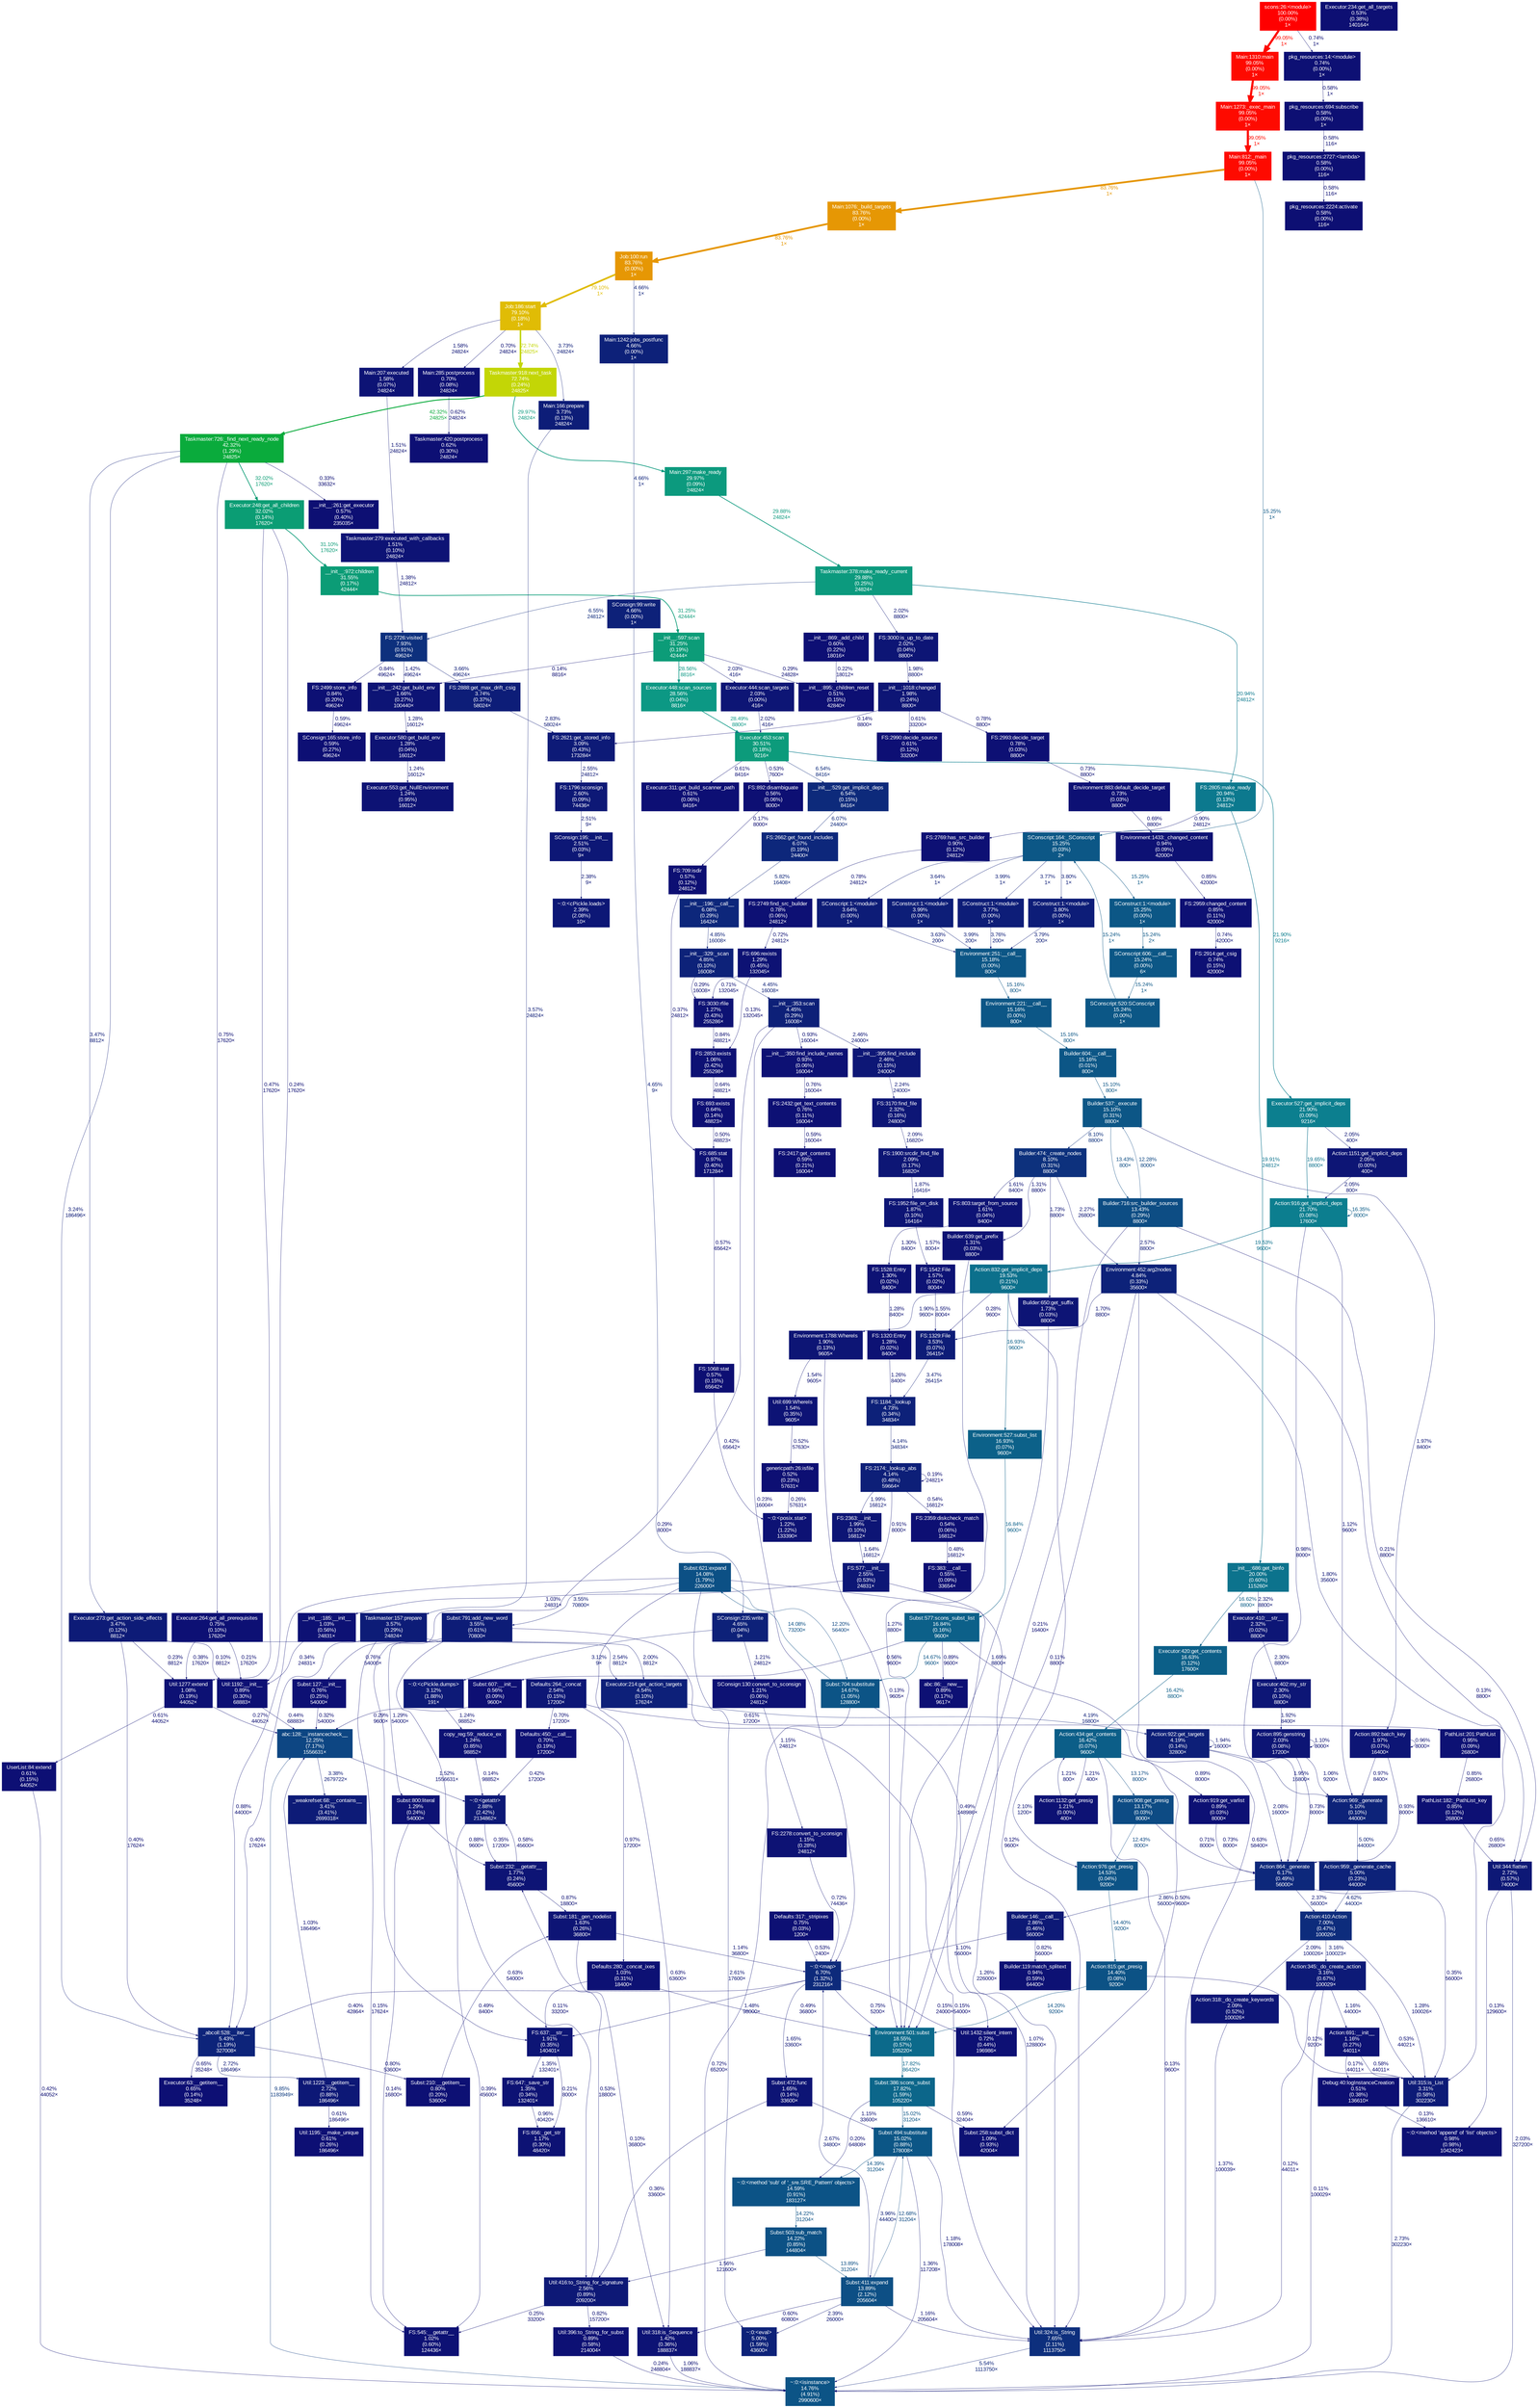 digraph {
	graph [ranksep=0.25, fontname=Arial, nodesep=0.125];
	node [fontname=Arial, style=filled, height=0, width=0, shape=box, fontcolor=white];
	edge [fontname=Arial];
	0 [color="#0d1f78", fontcolor="#ffffff", fontsize="10.00", label="FS:2174:_lookup_abs\n4.14%\n(0.48%)\n59664×"];
	0 -> 0 [color="#0d0e73", label="0.19%\n24821×", arrowsize="0.35", fontsize="10.00", fontcolor="#0d0e73", labeldistance="0.50", penwidth="0.50"];
	0 -> 628 [color="#0d1074", label="0.91%\n8000×", arrowsize="0.35", fontsize="10.00", fontcolor="#0d1074", labeldistance="0.50", penwidth="0.50"];
	0 -> 980 [color="#0d1575", label="1.99%\n16812×", arrowsize="0.35", fontsize="10.00", fontcolor="#0d1575", labeldistance="0.50", penwidth="0.50"];
	0 -> 1019 [color="#0d0f73", label="0.54%\n16812×", arrowsize="0.35", fontsize="10.00", fontcolor="#0d0f73", labeldistance="0.50", penwidth="0.50"];
	1 [color="#0d2179", fontcolor="#ffffff", fontsize="10.00", label="FS:1184:_lookup\n4.73%\n(0.34%)\n34834×"];
	1 -> 0 [color="#0d1f78", label="4.14%\n34834×", arrowsize="0.35", fontsize="10.00", fontcolor="#0d1f78", labeldistance="0.50", penwidth="0.50"];
	3 [color="#0aab3c", fontcolor="#ffffff", fontsize="10.00", label="Taskmaster:726:_find_next_ready_node\n42.32%\n(1.29%)\n24825×"];
	3 -> 932 [color="#0d1074", label="0.75%\n17620×", arrowsize="0.35", fontsize="10.00", fontcolor="#0d1074", labeldistance="0.50", penwidth="0.50"];
	3 -> 335 [color="#0d1b77", label="3.47%\n8812×", arrowsize="0.35", fontsize="10.00", fontcolor="#0d1b77", labeldistance="0.50", penwidth="0.50"];
	3 -> 712 [color="#0b9d74", label="32.02%\n17620×", arrowsize="0.57", fontsize="10.00", fontcolor="#0b9d74", labeldistance="1.28", penwidth="1.28"];
	3 -> 149 [color="#0d0e73", label="0.33%\n33632×", arrowsize="0.35", fontsize="10.00", fontcolor="#0d0e73", labeldistance="0.50", penwidth="0.50"];
	3 -> 371 [color="#0d1b77", label="3.24%\n186496×", arrowsize="0.35", fontsize="10.00", fontcolor="#0d1b77", labeldistance="0.50", penwidth="0.50"];
	8 [color="#0d1375", fontcolor="#ffffff", fontsize="10.00", label="Util:699:WhereIs\n1.54%\n(0.35%)\n9605×"];
	8 -> 272 [color="#0d0f73", label="0.52%\n57630×", arrowsize="0.35", fontsize="10.00", fontcolor="#0d0f73", labeldistance="0.50", penwidth="0.50"];
	9 [color="#0d1575", fontcolor="#ffffff", fontsize="10.00", label="Environment:1788:WhereIs\n1.90%\n(0.13%)\n9605×"];
	9 -> 8 [color="#0d1375", label="1.54%\n9605×", arrowsize="0.35", fontsize="10.00", fontcolor="#0d1375", labeldistance="0.50", penwidth="0.50"];
	9 -> 405 [color="#0d0d73", label="0.13%\n9605×", arrowsize="0.35", fontsize="10.00", fontcolor="#0d0d73", labeldistance="0.50", penwidth="0.50"];
	12 [color="#0d1575", fontcolor="#ffffff", fontsize="10.00", label="Action:892:batch_key\n1.97%\n(0.07%)\n16400×"];
	12 -> 204 [color="#0d1174", label="0.97%\n8400×", arrowsize="0.35", fontsize="10.00", fontcolor="#0d1174", labeldistance="0.50", penwidth="0.50"];
	12 -> 12 [color="#0d1174", label="0.96%\n8000×", arrowsize="0.35", fontsize="10.00", fontcolor="#0d1174", labeldistance="0.50", penwidth="0.50"];
	12 -> 770 [color="#0d1174", label="0.93%\n8000×", arrowsize="0.35", fontsize="10.00", fontcolor="#0d1174", labeldistance="0.50", penwidth="0.50"];
	13 [color="#0c5686", fontcolor="#ffffff", fontsize="10.00", label="Builder:537:_execute\n15.10%\n(0.31%)\n8800×"];
	13 -> 15 [color="#0d4d84", label="13.43%\n800×", arrowsize="0.37", fontsize="10.00", fontcolor="#0d4d84", labeldistance="0.54", penwidth="0.54"];
	13 -> 12 [color="#0d1575", label="1.97%\n8400×", arrowsize="0.35", fontsize="10.00", fontcolor="#0d1575", labeldistance="0.50", penwidth="0.50"];
	13 -> 16 [color="#0d317d", label="8.10%\n8800×", arrowsize="0.35", fontsize="10.00", fontcolor="#0d317d", labeldistance="0.50", penwidth="0.50"];
	15 [color="#0d4d84", fontcolor="#ffffff", fontsize="10.00", label="Builder:716:src_builder_sources\n13.43%\n(0.29%)\n8800×"];
	15 -> 407 [color="#0d1876", label="2.57%\n8800×", arrowsize="0.35", fontsize="10.00", fontcolor="#0d1876", labeldistance="0.50", penwidth="0.50"];
	15 -> 13 [color="#0d4783", label="12.28%\n8000×", arrowsize="0.35", fontsize="10.00", fontcolor="#0d4783", labeldistance="0.50", penwidth="0.50"];
	15 -> 405 [color="#0d0e73", label="0.21%\n16400×", arrowsize="0.35", fontsize="10.00", fontcolor="#0d0e73", labeldistance="0.50", penwidth="0.50"];
	15 -> 313 [color="#0d0e73", label="0.21%\n8800×", arrowsize="0.35", fontsize="10.00", fontcolor="#0d0e73", labeldistance="0.50", penwidth="0.50"];
	16 [color="#0d317d", fontcolor="#ffffff", fontsize="10.00", label="Builder:474:_create_nodes\n8.10%\n(0.31%)\n8800×"];
	16 -> 77 [color="#0d1375", label="1.61%\n8400×", arrowsize="0.35", fontsize="10.00", fontcolor="#0d1375", labeldistance="0.50", penwidth="0.50"];
	16 -> 407 [color="#0d1676", label="2.27%\n26800×", arrowsize="0.35", fontsize="10.00", fontcolor="#0d1676", labeldistance="0.50", penwidth="0.50"];
	16 -> 409 [color="#0d1274", label="1.31%\n8800×", arrowsize="0.35", fontsize="10.00", fontcolor="#0d1274", labeldistance="0.50", penwidth="0.50"];
	16 -> 158 [color="#0d1475", label="1.73%\n8800×", arrowsize="0.35", fontsize="10.00", fontcolor="#0d1475", labeldistance="0.50", penwidth="0.50"];
	17 [color="#0d1174", fontcolor="#ffffff", fontsize="10.00", label="Environment:1433:_changed_content\n0.94%\n(0.09%)\n42000×"];
	17 -> 89 [color="#0d1074", label="0.85%\n42000×", arrowsize="0.35", fontsize="10.00", fontcolor="#0d1074", labeldistance="0.50", penwidth="0.50"];
	19 [color="#0d1074", fontcolor="#ffffff", fontsize="10.00", label="Environment:883:default_decide_target\n0.73%\n(0.03%)\n8800×"];
	19 -> 17 [color="#0d1074", label="0.69%\n8800×", arrowsize="0.35", fontsize="10.00", fontcolor="#0d1074", labeldistance="0.50", penwidth="0.50"];
	27 [color="#0c5085", fontcolor="#ffffff", fontsize="10.00", label="Subst:621:expand\n14.08%\n(1.79%)\n226000×"];
	27 -> 387 [color="#0d1876", label="2.61%\n17600×", arrowsize="0.35", fontsize="10.00", fontcolor="#0d1876", labeldistance="0.50", penwidth="0.50"];
	27 -> 371 [color="#0d1074", label="0.88%\n44000×", arrowsize="0.35", fontsize="10.00", fontcolor="#0d1074", labeldistance="0.50", penwidth="0.50"];
	27 -> 303 [color="#0d0f74", label="0.63%\n63600×", arrowsize="0.35", fontsize="10.00", fontcolor="#0d0f74", labeldistance="0.50", penwidth="0.50"];
	27 -> 305 [color="#0d1274", label="1.26%\n226000×", arrowsize="0.35", fontsize="10.00", fontcolor="#0d1274", labeldistance="0.50", penwidth="0.50"];
	27 -> 180 [color="#0d1c77", label="3.55%\n70800×", arrowsize="0.35", fontsize="10.00", fontcolor="#0d1c77", labeldistance="0.50", penwidth="0.50"];
	27 -> 316 [color="#0d4682", label="12.20%\n56400×", arrowsize="0.35", fontsize="10.00", fontcolor="#0d4682", labeldistance="0.50", penwidth="0.50"];
	47 [color="#0c7f8f", fontcolor="#ffffff", fontsize="10.00", label="Executor:527:get_implicit_deps\n21.90%\n(0.09%)\n9216×"];
	47 -> 570 [color="#0d1575", label="2.05%\n400×", arrowsize="0.35", fontsize="10.00", fontcolor="#0d1575", labeldistance="0.50", penwidth="0.50"];
	47 -> 638 [color="#0c718c", label="19.65%\n8800×", arrowsize="0.44", fontsize="10.00", fontcolor="#0c718c", labeldistance="0.79", penwidth="0.79"];
	51 [color="#fe0a00", fontcolor="#ffffff", fontsize="10.00", label="Main:812:_main\n99.05%\n(0.00%)\n1×"];
	51 -> 264 [color="#0c5786", label="15.25%\n1×", arrowsize="0.39", fontsize="10.00", fontcolor="#0c5786", labeldistance="0.61", penwidth="0.61"];
	51 -> 453 [color="#e69704", label="83.76%\n1×", arrowsize="0.92", fontsize="10.00", fontcolor="#e69704", labeldistance="3.35", penwidth="3.35"];
	65 [color="#fe0a00", fontcolor="#ffffff", fontsize="10.00", label="Main:1310:main\n99.05%\n(0.00%)\n1×"];
	65 -> 318 [color="#fe0a00", label="99.05%\n1×", arrowsize="1.00", fontsize="10.00", fontcolor="#fe0a00", labeldistance="3.96", penwidth="3.96"];
	73 [color="#0c738d", fontcolor="#ffffff", fontsize="10.00", label="__init__:686:get_binfo\n20.00%\n(0.60%)\n115260×"];
	73 -> 354 [color="#0c5f88", label="16.62%\n8800×", arrowsize="0.41", fontsize="10.00", fontcolor="#0c5f88", labeldistance="0.66", penwidth="0.66"];
	73 -> 246 [color="#0d1676", label="2.32%\n8800×", arrowsize="0.35", fontsize="10.00", fontcolor="#0d1676", labeldistance="0.50", penwidth="0.50"];
	77 [color="#0d1375", fontcolor="#ffffff", fontsize="10.00", label="FS:803:target_from_source\n1.61%\n(0.04%)\n8400×"];
	77 -> 133 [color="#0d1274", label="1.30%\n8400×", arrowsize="0.35", fontsize="10.00", fontcolor="#0d1274", labeldistance="0.50", penwidth="0.50"];
	86 [color="#0d0f74", fontcolor="#ffffff", fontsize="10.00", label="Executor:311:get_build_scanner_path\n0.61%\n(0.06%)\n8416×"];
	88 [color="#0d277b", fontcolor="#ffffff", fontsize="10.00", label="__init__:196:__call__\n6.08%\n(0.29%)\n16424×"];
	88 -> 427 [color="#0d2279", label="4.85%\n16008×", arrowsize="0.35", fontsize="10.00", fontcolor="#0d2279", labeldistance="0.50", penwidth="0.50"];
	89 [color="#0d1074", fontcolor="#ffffff", fontsize="10.00", label="FS:2959:changed_content\n0.85%\n(0.11%)\n42000×"];
	89 -> 817 [color="#0d1074", label="0.74%\n42000×", arrowsize="0.35", fontsize="10.00", fontcolor="#0d1074", labeldistance="0.50", penwidth="0.50"];
	93 [color="#0c5786", fontcolor="#ffffff", fontsize="10.00", label="SConscript:520:SConscript\n15.24%\n(0.00%)\n1×"];
	93 -> 264 [color="#0c5786", label="15.24%\n1×", arrowsize="0.39", fontsize="10.00", fontcolor="#0c5786", labeldistance="0.61", penwidth="0.61"];
	116 [color="#0c9c78", fontcolor="#ffffff", fontsize="10.00", label="__init__:597:scan\n31.25%\n(0.19%)\n42444×"];
	116 -> 1024 [color="#0c9884", label="28.56%\n8816×", arrowsize="0.53", fontsize="10.00", fontcolor="#0c9884", labeldistance="1.14", penwidth="1.14"];
	116 -> 779 [color="#0d1575", label="2.03%\n416×", arrowsize="0.35", fontsize="10.00", fontcolor="#0d1575", labeldistance="0.50", penwidth="0.50"];
	116 -> 211 [color="#0d0e73", label="0.29%\n24828×", arrowsize="0.35", fontsize="10.00", fontcolor="#0d0e73", labeldistance="0.50", penwidth="0.50"];
	116 -> 152 [color="#0d0d73", label="0.14%\n8816×", arrowsize="0.35", fontsize="10.00", fontcolor="#0d0d73", labeldistance="0.50", penwidth="0.50"];
	117 [color="#0c9a7e", fontcolor="#ffffff", fontsize="10.00", label="Taskmaster:378:make_ready_current\n29.88%\n(0.25%)\n24824×"];
	117 -> 648 [color="#0c798e", label="20.94%\n24812×", arrowsize="0.46", fontsize="10.00", fontcolor="#0c798e", labeldistance="0.84", penwidth="0.84"];
	117 -> 118 [color="#0d2a7b", label="6.55%\n24812×", arrowsize="0.35", fontsize="10.00", fontcolor="#0d2a7b", labeldistance="0.50", penwidth="0.50"];
	117 -> 733 [color="#0d1575", label="2.02%\n8800×", arrowsize="0.35", fontsize="10.00", fontcolor="#0d1575", labeldistance="0.50", penwidth="0.50"];
	118 [color="#0d307d", fontcolor="#ffffff", fontsize="10.00", label="FS:2726:visited\n7.93%\n(0.91%)\n49624×"];
	118 -> 581 [color="#0d1074", label="0.84%\n49624×", arrowsize="0.35", fontsize="10.00", fontcolor="#0d1074", labeldistance="0.50", penwidth="0.50"];
	118 -> 552 [color="#0d1c77", label="3.66%\n49624×", arrowsize="0.35", fontsize="10.00", fontcolor="#0d1c77", labeldistance="0.50", penwidth="0.50"];
	118 -> 152 [color="#0d1375", label="1.42%\n49624×", arrowsize="0.35", fontsize="10.00", fontcolor="#0d1375", labeldistance="0.50", penwidth="0.50"];
	122 [color="#0d1575", fontcolor="#ffffff", fontsize="10.00", label="__init__:1018:changed\n1.98%\n(0.24%)\n8800×"];
	122 -> 327 [color="#0d0d73", label="0.14%\n8800×", arrowsize="0.35", fontsize="10.00", fontcolor="#0d0d73", labeldistance="0.50", penwidth="0.50"];
	122 -> 181 [color="#0d1074", label="0.78%\n8800×", arrowsize="0.35", fontsize="10.00", fontcolor="#0d1074", labeldistance="0.50", penwidth="0.50"];
	122 -> 182 [color="#0d0f74", label="0.61%\n33200×", arrowsize="0.35", fontsize="10.00", fontcolor="#0d0f74", labeldistance="0.50", penwidth="0.50"];
	123 [color="#0d1375", fontcolor="#ffffff", fontsize="10.00", label="Main:207:executed\n1.58%\n(0.07%)\n24824×"];
	123 -> 658 [color="#0d1375", label="1.51%\n24824×", arrowsize="0.35", fontsize="10.00", fontcolor="#0d1375", labeldistance="0.50", penwidth="0.50"];
	127 [color="#0b9c76", fontcolor="#ffffff", fontsize="10.00", label="__init__:972:children\n31.55%\n(0.17%)\n42444×"];
	127 -> 116 [color="#0c9c78", label="31.25%\n42444×", arrowsize="0.56", fontsize="10.00", fontcolor="#0c9c78", labeldistance="1.25", penwidth="1.25"];
	130 [color="#0d1375", fontcolor="#ffffff", fontsize="10.00", label="FS:1542:File\n1.57%\n(0.02%)\n8004×"];
	130 -> 718 [color="#0d1375", label="1.55%\n8004×", arrowsize="0.35", fontsize="10.00", fontcolor="#0d1375", labeldistance="0.50", penwidth="0.50"];
	131 [color="#0d1575", fontcolor="#ffffff", fontsize="10.00", label="FS:1952:file_on_disk\n1.87%\n(0.10%)\n16416×"];
	131 -> 130 [color="#0d1375", label="1.57%\n8004×", arrowsize="0.35", fontsize="10.00", fontcolor="#0d1375", labeldistance="0.50", penwidth="0.50"];
	132 [color="#0d1274", fontcolor="#ffffff", fontsize="10.00", label="FS:1320:Entry\n1.28%\n(0.02%)\n8400×"];
	132 -> 1 [color="#0d1274", label="1.26%\n8400×", arrowsize="0.35", fontsize="10.00", fontcolor="#0d1274", labeldistance="0.50", penwidth="0.50"];
	133 [color="#0d1274", fontcolor="#ffffff", fontsize="10.00", label="FS:1528:Entry\n1.30%\n(0.02%)\n8400×"];
	133 -> 132 [color="#0d1274", label="1.28%\n8400×", arrowsize="0.35", fontsize="10.00", fontcolor="#0d1274", labeldistance="0.50", penwidth="0.50"];
	139 [color="#0d2078", fontcolor="#ffffff", fontsize="10.00", label="__init__:353:scan\n4.45%\n(0.29%)\n16008×"];
	139 -> 1187 [color="#0d1776", label="2.46%\n24000×", arrowsize="0.35", fontsize="10.00", fontcolor="#0d1776", labeldistance="0.50", penwidth="0.50"];
	139 -> 497 [color="#0d0e73", label="0.29%\n8000×", arrowsize="0.35", fontsize="10.00", fontcolor="#0d0e73", labeldistance="0.50", penwidth="0.50"];
	139 -> 786 [color="#0d1174", label="0.93%\n16004×", arrowsize="0.35", fontsize="10.00", fontcolor="#0d1174", labeldistance="0.50", penwidth="0.50"];
	139 -> 214 [color="#0d0e73", label="0.23%\n16004×", arrowsize="0.35", fontsize="10.00", fontcolor="#0d0e73", labeldistance="0.50", penwidth="0.50"];
	148 [color="#0d1074", fontcolor="#ffffff", fontsize="10.00", label="pkg_resources:14:<module>\n0.74%\n(0.00%)\n1×"];
	148 -> 401 [color="#0d0f73", label="0.58%\n1×", arrowsize="0.35", fontsize="10.00", fontcolor="#0d0f73", labeldistance="0.50", penwidth="0.50"];
	149 [color="#0d0f73", fontcolor="#ffffff", fontsize="10.00", label="__init__:261:get_executor\n0.57%\n(0.40%)\n235035×"];
	151 [color="#c3d606", fontcolor="#ffffff", fontsize="10.00", label="Taskmaster:918:next_task\n72.74%\n(0.24%)\n24825×"];
	151 -> 3 [color="#0aab3c", label="42.32%\n24825×", arrowsize="0.65", fontsize="10.00", fontcolor="#0aab3c", labeldistance="1.69", penwidth="1.69"];
	151 -> 1229 [color="#0c9a7e", label="29.97%\n24824×", arrowsize="0.55", fontsize="10.00", fontcolor="#0c9a7e", labeldistance="1.20", penwidth="1.20"];
	152 [color="#0d1475", fontcolor="#ffffff", fontsize="10.00", label="__init__:242:get_build_env\n1.66%\n(0.27%)\n100440×"];
	152 -> 631 [color="#0d1274", label="1.28%\n16012×", arrowsize="0.35", fontsize="10.00", fontcolor="#0d1274", labeldistance="0.50", penwidth="0.50"];
	153 [color="#0d1c77", fontcolor="#ffffff", fontsize="10.00", label="Taskmaster:157:prepare\n3.57%\n(0.29%)\n24824×"];
	153 -> 780 [color="#0d1575", label="2.00%\n8812×", arrowsize="0.35", fontsize="10.00", fontcolor="#0d1575", labeldistance="0.50", penwidth="0.50"];
	153 -> 174 [color="#0d0d73", label="0.15%\n17624×", arrowsize="0.35", fontsize="10.00", fontcolor="#0d0d73", labeldistance="0.50", penwidth="0.50"];
	153 -> 371 [color="#0d0e73", label="0.40%\n17624×", arrowsize="0.35", fontsize="10.00", fontcolor="#0d0e73", labeldistance="0.50", penwidth="0.50"];
	156 [color="#0d1074", fontcolor="#ffffff", fontsize="10.00", label="Action:919:get_varlist\n0.89%\n(0.03%)\n8000×"];
	156 -> 770 [color="#0d1074", label="0.73%\n8000×", arrowsize="0.35", fontsize="10.00", fontcolor="#0d1074", labeldistance="0.50", penwidth="0.50"];
	157 [color="#0c5e88", fontcolor="#ffffff", fontsize="10.00", label="Action:434:get_contents\n16.42%\n(0.07%)\n9600×"];
	157 -> 1088 [color="#0d4b84", label="13.17%\n8000×", arrowsize="0.36", fontsize="10.00", fontcolor="#0d4b84", labeldistance="0.53", penwidth="0.53"];
	157 -> 305 [color="#0d0d73", label="0.13%\n9600×", arrowsize="0.35", fontsize="10.00", fontcolor="#0d0d73", labeldistance="0.50", penwidth="0.50"];
	157 -> 660 [color="#0d1274", label="1.21%\n400×", arrowsize="0.35", fontsize="10.00", fontcolor="#0d1274", labeldistance="0.50", penwidth="0.50"];
	157 -> 156 [color="#0d1074", label="0.89%\n8000×", arrowsize="0.35", fontsize="10.00", fontcolor="#0d1074", labeldistance="0.50", penwidth="0.50"];
	157 -> 1087 [color="#0d1675", label="2.10%\n1200×", arrowsize="0.35", fontsize="10.00", fontcolor="#0d1675", labeldistance="0.50", penwidth="0.50"];
	158 [color="#0d1475", fontcolor="#ffffff", fontsize="10.00", label="Builder:650:get_suffix\n1.73%\n(0.03%)\n8800×"];
	158 -> 405 [color="#0d1475", label="1.69%\n8800×", arrowsize="0.35", fontsize="10.00", fontcolor="#0d1475", labeldistance="0.50", penwidth="0.50"];
	165 [color="#0d277b", fontcolor="#ffffff", fontsize="10.00", label="FS:2662:get_found_includes\n6.07%\n(0.19%)\n24400×"];
	165 -> 88 [color="#0d267a", label="5.82%\n16408×", arrowsize="0.35", fontsize="10.00", fontcolor="#0d267a", labeldistance="0.50", penwidth="0.50"];
	174 [color="#0d1174", fontcolor="#ffffff", fontsize="10.00", label="FS:545:__getattr__\n1.02%\n(0.60%)\n124436×"];
	176 [color="#0c668a", fontcolor="#ffffff", fontsize="10.00", label="Subst:386:scons_subst\n17.82%\n(1.59%)\n105220×"];
	176 -> 300 [color="#0c5686", label="15.02%\n31204×", arrowsize="0.39", fontsize="10.00", fontcolor="#0c5686", labeldistance="0.60", penwidth="0.60"];
	176 -> 377 [color="#0d0f74", label="0.59%\n32404×", arrowsize="0.35", fontsize="10.00", fontcolor="#0d0f74", labeldistance="0.50", penwidth="0.50"];
	176 -> 943 [color="#0d0e73", label="0.20%\n64808×", arrowsize="0.35", fontsize="10.00", fontcolor="#0d0e73", labeldistance="0.50", penwidth="0.50"];
	179 [color="#0d1274", fontcolor="#ffffff", fontsize="10.00", label="Subst:800:literal\n1.29%\n(0.24%)\n54000×"];
	179 -> 379 [color="#0d1074", label="0.88%\n9600×", arrowsize="0.35", fontsize="10.00", fontcolor="#0d1074", labeldistance="0.50", penwidth="0.50"];
	179 -> 174 [color="#0d0d73", label="0.14%\n16800×", arrowsize="0.35", fontsize="10.00", fontcolor="#0d0d73", labeldistance="0.50", penwidth="0.50"];
	180 [color="#0d1c77", fontcolor="#ffffff", fontsize="10.00", label="Subst:791:add_new_word\n3.55%\n(0.61%)\n70800×"];
	180 -> 219 [color="#0d0f74", label="0.63%\n54000×", arrowsize="0.35", fontsize="10.00", fontcolor="#0d0f74", labeldistance="0.50", penwidth="0.50"];
	180 -> 305 [color="#0d0d73", label="0.15%\n54000×", arrowsize="0.35", fontsize="10.00", fontcolor="#0d0d73", labeldistance="0.50", penwidth="0.50"];
	180 -> 179 [color="#0d1274", label="1.29%\n54000×", arrowsize="0.35", fontsize="10.00", fontcolor="#0d1274", labeldistance="0.50", penwidth="0.50"];
	180 -> 644 [color="#0d1074", label="0.76%\n54000×", arrowsize="0.35", fontsize="10.00", fontcolor="#0d1074", labeldistance="0.50", penwidth="0.50"];
	181 [color="#0d1074", fontcolor="#ffffff", fontsize="10.00", label="FS:2993:decide_target\n0.78%\n(0.03%)\n8800×"];
	181 -> 19 [color="#0d1074", label="0.73%\n8800×", arrowsize="0.35", fontsize="10.00", fontcolor="#0d1074", labeldistance="0.50", penwidth="0.50"];
	182 [color="#0d0f74", fontcolor="#ffffff", fontsize="10.00", label="FS:2990:decide_source\n0.61%\n(0.12%)\n33200×"];
	184 [color="#ff0000", fontcolor="#ffffff", fontsize="10.00", label="scons:26:<module>\n100.00%\n(0.00%)\n1×"];
	184 -> 65 [color="#fe0a00", label="99.05%\n1×", arrowsize="1.00", fontsize="10.00", fontcolor="#fe0a00", labeldistance="3.96", penwidth="3.96"];
	184 -> 148 [color="#0d1074", label="0.74%\n1×", arrowsize="0.35", fontsize="10.00", fontcolor="#0d1074", labeldistance="0.50", penwidth="0.50"];
	195 [color="#0d0f73", fontcolor="#ffffff", fontsize="10.00", label="FS:892:disambiguate\n0.56%\n(0.06%)\n8000×"];
	195 -> 742 [color="#0d0d73", label="0.17%\n8000×", arrowsize="0.35", fontsize="10.00", fontcolor="#0d0d73", labeldistance="0.50", penwidth="0.50"];
	196 [color="#0c9b7b", fontcolor="#ffffff", fontsize="10.00", label="Executor:453:scan\n30.51%\n(0.18%)\n9216×"];
	196 -> 195 [color="#0d0f73", label="0.53%\n7600×", arrowsize="0.35", fontsize="10.00", fontcolor="#0d0f73", labeldistance="0.50", penwidth="0.50"];
	196 -> 47 [color="#0c7f8f", label="21.90%\n9216×", arrowsize="0.47", fontsize="10.00", fontcolor="#0c7f8f", labeldistance="0.88", penwidth="0.88"];
	196 -> 86 [color="#0d0f74", label="0.61%\n8416×", arrowsize="0.35", fontsize="10.00", fontcolor="#0d0f74", labeldistance="0.50", penwidth="0.50"];
	196 -> 571 [color="#0d2a7b", label="6.54%\n8416×", arrowsize="0.35", fontsize="10.00", fontcolor="#0d2a7b", labeldistance="0.50", penwidth="0.50"];
	203 [color="#0d2279", fontcolor="#ffffff", fontsize="10.00", label="Action:959:_generate_cache\n5.00%\n(0.23%)\n44000×"];
	203 -> 564 [color="#0d2179", label="4.62%\n44000×", arrowsize="0.35", fontsize="10.00", fontcolor="#0d2179", labeldistance="0.50", penwidth="0.50"];
	204 [color="#0d2379", fontcolor="#ffffff", fontsize="10.00", label="Action:969:_generate\n5.10%\n(0.10%)\n44000×"];
	204 -> 203 [color="#0d2279", label="5.00%\n44000×", arrowsize="0.35", fontsize="10.00", fontcolor="#0d2279", labeldistance="0.50", penwidth="0.50"];
	210 [color="#0d1174", fontcolor="#ffffff", fontsize="10.00", label="__init__:185:__init__\n1.03%\n(0.56%)\n24831×"];
	210 -> 353 [color="#0d0e73", label="0.34%\n24831×", arrowsize="0.35", fontsize="10.00", fontcolor="#0d0e73", labeldistance="0.50", penwidth="0.50"];
	211 [color="#0d0f73", fontcolor="#ffffff", fontsize="10.00", label="__init__:895:_children_reset\n0.51%\n(0.15%)\n42840×"];
	214 [color="#0d2a7b", fontcolor="#ffffff", fontsize="10.00", label="~:0:<map>\n6.70%\n(1.32%)\n231216×"];
	214 -> 381 [color="#0d1475", label="1.65%\n33600×", arrowsize="0.35", fontsize="10.00", fontcolor="#0d1475", labeldistance="0.50", penwidth="0.50"];
	214 -> 497 [color="#0d1375", label="1.48%\n98000×", arrowsize="0.35", fontsize="10.00", fontcolor="#0d1375", labeldistance="0.50", penwidth="0.50"];
	214 -> 371 [color="#0d0e73", label="0.40%\n42864×", arrowsize="0.35", fontsize="10.00", fontcolor="#0d0e73", labeldistance="0.50", penwidth="0.50"];
	214 -> 405 [color="#0d1074", label="0.75%\n5200×", arrowsize="0.35", fontsize="10.00", fontcolor="#0d1074", labeldistance="0.50", penwidth="0.50"];
	214 -> 1125 [color="#0d0d73", label="0.15%\n24000×", arrowsize="0.35", fontsize="10.00", fontcolor="#0d0d73", labeldistance="0.50", penwidth="0.50"];
	219 [color="#0d1876", fontcolor="#ffffff", fontsize="10.00", label="Util:416:to_String_for_signature\n2.56%\n(0.89%)\n209200×"];
	219 -> 312 [color="#0d1074", label="0.82%\n157200×", arrowsize="0.35", fontsize="10.00", fontcolor="#0d1074", labeldistance="0.50", penwidth="0.50"];
	219 -> 379 [color="#0d0f73", label="0.53%\n18800×", arrowsize="0.35", fontsize="10.00", fontcolor="#0d0f73", labeldistance="0.50", penwidth="0.50"];
	219 -> 174 [color="#0d0e73", label="0.25%\n33200×", arrowsize="0.35", fontsize="10.00", fontcolor="#0d0e73", labeldistance="0.50", penwidth="0.50"];
	220 [color="#e0bc05", fontcolor="#ffffff", fontsize="10.00", label="Job:186:start\n79.10%\n(0.18%)\n1×"];
	220 -> 1293 [color="#0d1d78", label="3.73%\n24824×", arrowsize="0.35", fontsize="10.00", fontcolor="#0d1d78", labeldistance="0.50", penwidth="0.50"];
	220 -> 402 [color="#0d1074", label="0.70%\n24824×", arrowsize="0.35", fontsize="10.00", fontcolor="#0d1074", labeldistance="0.50", penwidth="0.50"];
	220 -> 151 [color="#c3d606", label="72.74%\n24825×", arrowsize="0.85", fontsize="10.00", fontcolor="#c3d606", labeldistance="2.91", penwidth="2.91"];
	220 -> 123 [color="#0d1375", label="1.58%\n24824×", arrowsize="0.35", fontsize="10.00", fontcolor="#0d1375", labeldistance="0.50", penwidth="0.50"];
	236 [color="#0d1675", fontcolor="#ffffff", fontsize="10.00", label="FS:1900:srcdir_find_file\n2.09%\n(0.17%)\n16820×"];
	236 -> 131 [color="#0d1575", label="1.87%\n16416×", arrowsize="0.35", fontsize="10.00", fontcolor="#0d1575", labeldistance="0.50", penwidth="0.50"];
	245 [color="#0d1676", fontcolor="#ffffff", fontsize="10.00", label="Executor:402:my_str\n2.30%\n(0.10%)\n8800×"];
	245 -> 639 [color="#0d1575", label="1.92%\n8400×", arrowsize="0.35", fontsize="10.00", fontcolor="#0d1575", labeldistance="0.50", penwidth="0.50"];
	246 [color="#0d1676", fontcolor="#ffffff", fontsize="10.00", label="Executor:410:__str__\n2.32%\n(0.02%)\n8800×"];
	246 -> 245 [color="#0d1676", label="2.30%\n8800×", arrowsize="0.35", fontsize="10.00", fontcolor="#0d1676", labeldistance="0.50", penwidth="0.50"];
	264 [color="#0c5786", fontcolor="#ffffff", fontsize="10.00", label="SConscript:164:_SConscript\n15.25%\n(0.03%)\n2×"];
	264 -> 424 [color="#0d1c77", label="3.64%\n1×", arrowsize="0.35", fontsize="10.00", fontcolor="#0d1c77", labeldistance="0.50", penwidth="0.50"];
	264 -> 421 [color="#0d1e78", label="3.99%\n1×", arrowsize="0.35", fontsize="10.00", fontcolor="#0d1e78", labeldistance="0.50", penwidth="0.50"];
	264 -> 422 [color="#0d1d78", label="3.77%\n1×", arrowsize="0.35", fontsize="10.00", fontcolor="#0d1d78", labeldistance="0.50", penwidth="0.50"];
	264 -> 423 [color="#0c5786", label="15.25%\n1×", arrowsize="0.39", fontsize="10.00", fontcolor="#0c5786", labeldistance="0.61", penwidth="0.61"];
	264 -> 425 [color="#0d1d78", label="3.80%\n1×", arrowsize="0.35", fontsize="10.00", fontcolor="#0d1d78", labeldistance="0.50", penwidth="0.50"];
	271 [color="#0d1274", fontcolor="#ffffff", fontsize="10.00", label="~:0:<posix.stat>\n1.22%\n(1.22%)\n133390×"];
	272 [color="#0d0f73", fontcolor="#ffffff", fontsize="10.00", label="genericpath:26:isfile\n0.52%\n(0.23%)\n57631×"];
	272 -> 271 [color="#0d0e73", label="0.26%\n57631×", arrowsize="0.35", fontsize="10.00", fontcolor="#0d0e73", labeldistance="0.50", penwidth="0.50"];
	274 [color="#0d0f73", fontcolor="#ffffff", fontsize="10.00", label="FS:1068:stat\n0.57%\n(0.15%)\n65642×"];
	274 -> 271 [color="#0d0e73", label="0.42%\n65642×", arrowsize="0.35", fontsize="10.00", fontcolor="#0d0e73", labeldistance="0.50", penwidth="0.50"];
	278 [color="#0d1274", fontcolor="#ffffff", fontsize="10.00", label="Action:691:__init__\n1.16%\n(0.27%)\n44011×"];
	278 -> 356 [color="#0d0d73", label="0.17%\n44011×", arrowsize="0.35", fontsize="10.00", fontcolor="#0d0d73", labeldistance="0.50", penwidth="0.50"];
	278 -> 326 [color="#0d0f73", label="0.58%\n44011×", arrowsize="0.35", fontsize="10.00", fontcolor="#0d0f73", labeldistance="0.50", penwidth="0.50"];
	280 [color="#0d1a77", fontcolor="#ffffff", fontsize="10.00", label="Action:345:_do_create_action\n3.16%\n(0.67%)\n100029×"];
	280 -> 326 [color="#0d0f73", label="0.53%\n44021×", arrowsize="0.35", fontsize="10.00", fontcolor="#0d0f73", labeldistance="0.50", penwidth="0.50"];
	280 -> 298 [color="#0d0d73", label="0.11%\n100029×", arrowsize="0.35", fontsize="10.00", fontcolor="#0d0d73", labeldistance="0.50", penwidth="0.50"];
	280 -> 305 [color="#0d0d73", label="0.12%\n44011×", arrowsize="0.35", fontsize="10.00", fontcolor="#0d0d73", labeldistance="0.50", penwidth="0.50"];
	280 -> 278 [color="#0d1274", label="1.16%\n44000×", arrowsize="0.35", fontsize="10.00", fontcolor="#0d1274", labeldistance="0.50", penwidth="0.50"];
	298 [color="#0c5486", fontcolor="#ffffff", fontsize="10.00", label="~:0:<isinstance>\n14.76%\n(4.91%)\n2990600×"];
	298 -> 384 [color="#0d3a7f", label="9.85%\n1183949×", arrowsize="0.35", fontsize="10.00", fontcolor="#0d3a7f", labeldistance="0.50", penwidth="0.50"];
	300 [color="#0c5686", fontcolor="#ffffff", fontsize="10.00", label="Subst:494:substitute\n15.02%\n(0.88%)\n178008×"];
	300 -> 305 [color="#0d1274", label="1.18%\n178008×", arrowsize="0.35", fontsize="10.00", fontcolor="#0d1274", labeldistance="0.50", penwidth="0.50"];
	300 -> 298 [color="#0d1274", label="1.36%\n117208×", arrowsize="0.35", fontsize="10.00", fontcolor="#0d1274", labeldistance="0.50", penwidth="0.50"];
	300 -> 355 [color="#0d1e78", label="3.96%\n44400×", arrowsize="0.35", fontsize="10.00", fontcolor="#0d1e78", labeldistance="0.50", penwidth="0.50"];
	300 -> 943 [color="#0c5285", label="14.39%\n31204×", arrowsize="0.38", fontsize="10.00", fontcolor="#0c5285", labeldistance="0.58", penwidth="0.58"];
	303 [color="#0d1375", fontcolor="#ffffff", fontsize="10.00", label="Util:318:is_Sequence\n1.42%\n(0.36%)\n188837×"];
	303 -> 298 [color="#0d1174", label="1.06%\n188837×", arrowsize="0.35", fontsize="10.00", fontcolor="#0d1174", labeldistance="0.50", penwidth="0.50"];
	305 [color="#0d2f7d", fontcolor="#ffffff", fontsize="10.00", label="Util:324:is_String\n7.65%\n(2.11%)\n1113750×"];
	305 -> 298 [color="#0d257a", label="5.54%\n1113750×", arrowsize="0.35", fontsize="10.00", fontcolor="#0d257a", labeldistance="0.50", penwidth="0.50"];
	307 [color="#0d0f74", fontcolor="#ffffff", fontsize="10.00", label="UserList:84:extend\n0.61%\n(0.15%)\n44052×"];
	307 -> 298 [color="#0d0e73", label="0.42%\n44052×", arrowsize="0.35", fontsize="10.00", fontcolor="#0d0e73", labeldistance="0.50", penwidth="0.50"];
	312 [color="#0d1074", fontcolor="#ffffff", fontsize="10.00", label="Util:396:to_String_for_subst\n0.89%\n(0.58%)\n214004×"];
	312 -> 298 [color="#0d0e73", label="0.24%\n248804×", arrowsize="0.35", fontsize="10.00", fontcolor="#0d0e73", labeldistance="0.50", penwidth="0.50"];
	313 [color="#0d1876", fontcolor="#ffffff", fontsize="10.00", label="Util:344:flatten\n2.72%\n(0.57%)\n74000×"];
	313 -> 298 [color="#0d1575", label="2.03%\n327200×", arrowsize="0.35", fontsize="10.00", fontcolor="#0d1575", labeldistance="0.50", penwidth="0.50"];
	313 -> 964 [color="#0d0d73", label="0.13%\n129600×", arrowsize="0.35", fontsize="10.00", fontcolor="#0d0d73", labeldistance="0.50", penwidth="0.50"];
	316 [color="#0c5486", fontcolor="#ffffff", fontsize="10.00", label="Subst:704:substitute\n14.67%\n(1.05%)\n128800×"];
	316 -> 298 [color="#0d1074", label="0.72%\n65200×", arrowsize="0.35", fontsize="10.00", fontcolor="#0d1074", labeldistance="0.50", penwidth="0.50"];
	316 -> 305 [color="#0d1174", label="1.07%\n128800×", arrowsize="0.35", fontsize="10.00", fontcolor="#0d1174", labeldistance="0.50", penwidth="0.50"];
	316 -> 27 [color="#0c5085", label="14.08%\n73200×", arrowsize="0.38", fontsize="10.00", fontcolor="#0c5085", labeldistance="0.56", penwidth="0.56"];
	317 [color="#0d1776", fontcolor="#ffffff", fontsize="10.00", label="SConsign:195:__init__\n2.51%\n(0.03%)\n9×"];
	317 -> 369 [color="#0d1776", label="2.38%\n9×", arrowsize="0.35", fontsize="10.00", fontcolor="#0d1776", labeldistance="0.50", penwidth="0.50"];
	318 [color="#fe0a00", fontcolor="#ffffff", fontsize="10.00", label="Main:1273:_exec_main\n99.05%\n(0.00%)\n1×"];
	318 -> 51 [color="#fe0a00", label="99.05%\n1×", arrowsize="1.00", fontsize="10.00", fontcolor="#fe0a00", labeldistance="3.96", penwidth="3.96"];
	323 [color="#0d1174", fontcolor="#ffffff", fontsize="10.00", label="Defaults:280:_concat_ixes\n1.03%\n(0.31%)\n18400×"];
	323 -> 497 [color="#0d0d73", label="0.11%\n33200×", arrowsize="0.35", fontsize="10.00", fontcolor="#0d0d73", labeldistance="0.50", penwidth="0.50"];
	323 -> 405 [color="#0d0f73", label="0.49%\n36800×", arrowsize="0.35", fontsize="10.00", fontcolor="#0d0f73", labeldistance="0.50", penwidth="0.50"];
	326 [color="#0d1b77", fontcolor="#ffffff", fontsize="10.00", label="Util:315:is_List\n3.31%\n(0.58%)\n302230×"];
	326 -> 298 [color="#0d1876", label="2.73%\n302230×", arrowsize="0.35", fontsize="10.00", fontcolor="#0d1876", labeldistance="0.50", penwidth="0.50"];
	327 [color="#0d1a77", fontcolor="#ffffff", fontsize="10.00", label="FS:2621:get_stored_info\n3.09%\n(0.43%)\n173284×"];
	327 -> 1050 [color="#0d1776", label="2.55%\n24812×", arrowsize="0.35", fontsize="10.00", fontcolor="#0d1776", labeldistance="0.50", penwidth="0.50"];
	331 [color="#0d1074", fontcolor="#ffffff", fontsize="10.00", label="Defaults:317:_stripixes\n0.75%\n(0.03%)\n1200×"];
	331 -> 214 [color="#0d0f73", label="0.53%\n2400×", arrowsize="0.35", fontsize="10.00", fontcolor="#0d0f73", labeldistance="0.50", penwidth="0.50"];
	334 [color="#0d1976", fontcolor="#ffffff", fontsize="10.00", label="~:0:<getattr>\n2.88%\n(2.42%)\n2134862×"];
	334 -> 379 [color="#0d0e73", label="0.35%\n17200×", arrowsize="0.35", fontsize="10.00", fontcolor="#0d0e73", labeldistance="0.50", penwidth="0.50"];
	334 -> 174 [color="#0d0e73", label="0.39%\n45600×", arrowsize="0.35", fontsize="10.00", fontcolor="#0d0e73", labeldistance="0.50", penwidth="0.50"];
	335 [color="#0d1b77", fontcolor="#ffffff", fontsize="10.00", label="Executor:273:get_action_side_effects\n3.47%\n(0.12%)\n8812×"];
	335 -> 353 [color="#0d0d73", label="0.10%\n8812×", arrowsize="0.35", fontsize="10.00", fontcolor="#0d0d73", labeldistance="0.50", penwidth="0.50"];
	335 -> 371 [color="#0d0e73", label="0.40%\n17624×", arrowsize="0.35", fontsize="10.00", fontcolor="#0d0e73", labeldistance="0.50", penwidth="0.50"];
	335 -> 780 [color="#0d1776", label="2.54%\n8812×", arrowsize="0.35", fontsize="10.00", fontcolor="#0d1776", labeldistance="0.50", penwidth="0.50"];
	335 -> 1086 [color="#0d0e73", label="0.23%\n8812×", arrowsize="0.35", fontsize="10.00", fontcolor="#0d0e73", labeldistance="0.50", penwidth="0.50"];
	347 [color="#0d1174", fontcolor="#ffffff", fontsize="10.00", label="FS:2853:exists\n1.06%\n(0.42%)\n255298×"];
	347 -> 884 [color="#0d0f74", label="0.64%\n48821×", arrowsize="0.35", fontsize="10.00", fontcolor="#0d0f74", labeldistance="0.50", penwidth="0.50"];
	348 [color="#0d1174", fontcolor="#ffffff", fontsize="10.00", label="FS:685:stat\n0.97%\n(0.40%)\n171284×"];
	348 -> 274 [color="#0d0f73", label="0.57%\n65642×", arrowsize="0.35", fontsize="10.00", fontcolor="#0d0f73", labeldistance="0.50", penwidth="0.50"];
	350 [color="#0d0f73", fontcolor="#ffffff", fontsize="10.00", label="Subst:607:__init__\n0.56%\n(0.09%)\n9600×"];
	350 -> 384 [color="#0d0e73", label="0.29%\n9600×", arrowsize="0.35", fontsize="10.00", fontcolor="#0d0e73", labeldistance="0.50", penwidth="0.50"];
	351 [color="#0d1a77", fontcolor="#ffffff", fontsize="10.00", label="~:0:<cPickle.dumps>\n3.12%\n(1.88%)\n191×"];
	351 -> 505 [color="#0d1274", label="1.24%\n98852×", arrowsize="0.35", fontsize="10.00", fontcolor="#0d1274", labeldistance="0.50", penwidth="0.50"];
	352 [color="#0c6089", fontcolor="#ffffff", fontsize="10.00", label="Subst:577:scons_subst_list\n16.84%\n(0.16%)\n9600×"];
	352 -> 350 [color="#0d0f73", label="0.56%\n9600×", arrowsize="0.35", fontsize="10.00", fontcolor="#0d0f73", labeldistance="0.50", penwidth="0.50"];
	352 -> 377 [color="#0d0f73", label="0.50%\n9600×", arrowsize="0.35", fontsize="10.00", fontcolor="#0d0f73", labeldistance="0.50", penwidth="0.50"];
	352 -> 316 [color="#0c5486", label="14.67%\n9600×", arrowsize="0.38", fontsize="10.00", fontcolor="#0c5486", labeldistance="0.59", penwidth="0.59"];
	352 -> 382 [color="#0d1074", label="0.89%\n9600×", arrowsize="0.35", fontsize="10.00", fontcolor="#0d1074", labeldistance="0.50", penwidth="0.50"];
	353 [color="#0d1074", fontcolor="#ffffff", fontsize="10.00", label="Util:1192:__init__\n0.89%\n(0.30%)\n68883×"];
	353 -> 384 [color="#0d0f73", label="0.44%\n68883×", arrowsize="0.35", fontsize="10.00", fontcolor="#0d0f73", labeldistance="0.50", penwidth="0.50"];
	354 [color="#0c5f88", fontcolor="#ffffff", fontsize="10.00", label="Executor:420:get_contents\n16.63%\n(0.12%)\n17600×"];
	354 -> 157 [color="#0c5e88", label="16.42%\n8800×", arrowsize="0.41", fontsize="10.00", fontcolor="#0c5e88", labeldistance="0.66", penwidth="0.66"];
	355 [color="#0d4f85", fontcolor="#ffffff", fontsize="10.00", label="Subst:411:expand\n13.89%\n(2.12%)\n205604×"];
	355 -> 387 [color="#0d1776", label="2.39%\n26000×", arrowsize="0.35", fontsize="10.00", fontcolor="#0d1776", labeldistance="0.50", penwidth="0.50"];
	355 -> 300 [color="#0d4983", label="12.68%\n31204×", arrowsize="0.36", fontsize="10.00", fontcolor="#0d4983", labeldistance="0.51", penwidth="0.51"];
	355 -> 303 [color="#0d0f74", label="0.60%\n60800×", arrowsize="0.35", fontsize="10.00", fontcolor="#0d0f74", labeldistance="0.50", penwidth="0.50"];
	355 -> 305 [color="#0d1274", label="1.16%\n205604×", arrowsize="0.35", fontsize="10.00", fontcolor="#0d1274", labeldistance="0.50", penwidth="0.50"];
	355 -> 214 [color="#0d1876", label="2.67%\n34800×", arrowsize="0.35", fontsize="10.00", fontcolor="#0d1876", labeldistance="0.50", penwidth="0.50"];
	356 [color="#0d0f73", fontcolor="#ffffff", fontsize="10.00", label="Debug:40:logInstanceCreation\n0.51%\n(0.38%)\n136610×"];
	356 -> 964 [color="#0d0d73", label="0.13%\n136610×", arrowsize="0.35", fontsize="10.00", fontcolor="#0d0d73", labeldistance="0.50", penwidth="0.50"];
	359 [color="#0d1174", fontcolor="#ffffff", fontsize="10.00", label="Builder:119:match_splitext\n0.94%\n(0.59%)\n64400×"];
	360 [color="#0d1274", fontcolor="#ffffff", fontsize="10.00", label="FS:3030:rfile\n1.27%\n(0.43%)\n255286×"];
	360 -> 347 [color="#0d1074", label="0.84%\n48821×", arrowsize="0.35", fontsize="10.00", fontcolor="#0d1074", labeldistance="0.50", penwidth="0.50"];
	363 [color="#0d1475", fontcolor="#ffffff", fontsize="10.00", label="Subst:181:_gen_nodelist\n1.63%\n(0.26%)\n36800×"];
	363 -> 214 [color="#0d1174", label="1.14%\n36800×", arrowsize="0.35", fontsize="10.00", fontcolor="#0d1174", labeldistance="0.50", penwidth="0.50"];
	363 -> 303 [color="#0d0d73", label="0.10%\n36800×", arrowsize="0.35", fontsize="10.00", fontcolor="#0d0d73", labeldistance="0.50", penwidth="0.50"];
	364 [color="#0d1274", fontcolor="#ffffff", fontsize="10.00", label="Executor:553:get_NullEnvironment\n1.24%\n(0.95%)\n16012×"];
	369 [color="#0d1776", fontcolor="#ffffff", fontsize="10.00", label="~:0:<cPickle.loads>\n2.39%\n(2.08%)\n10×"];
	371 [color="#0d247a", fontcolor="#ffffff", fontsize="10.00", label="_abcoll:528:__iter__\n5.43%\n(1.19%)\n327008×"];
	371 -> 889 [color="#0d1876", label="2.72%\n186496×", arrowsize="0.35", fontsize="10.00", fontcolor="#0d1876", labeldistance="0.50", penwidth="0.50"];
	371 -> 739 [color="#0d1074", label="0.80%\n53600×", arrowsize="0.35", fontsize="10.00", fontcolor="#0d1074", labeldistance="0.50", penwidth="0.50"];
	371 -> 1212 [color="#0d0f74", label="0.65%\n35248×", arrowsize="0.35", fontsize="10.00", fontcolor="#0d0f74", labeldistance="0.50", penwidth="0.50"];
	375 [color="#0d1074", fontcolor="#ffffff", fontsize="10.00", label="FS:2769:has_src_builder\n0.90%\n(0.12%)\n24812×"];
	375 -> 714 [color="#0d1074", label="0.78%\n24812×", arrowsize="0.35", fontsize="10.00", fontcolor="#0d1074", labeldistance="0.50", penwidth="0.50"];
	377 [color="#0d1174", fontcolor="#ffffff", fontsize="10.00", label="Subst:258:subst_dict\n1.09%\n(0.93%)\n42004×"];
	379 [color="#0d1475", fontcolor="#ffffff", fontsize="10.00", label="Subst:232:__getattr__\n1.77%\n(0.24%)\n45600×"];
	379 -> 363 [color="#0d1074", label="0.87%\n18800×", arrowsize="0.35", fontsize="10.00", fontcolor="#0d1074", labeldistance="0.50", penwidth="0.50"];
	379 -> 334 [color="#0d0f73", label="0.58%\n45600×", arrowsize="0.35", fontsize="10.00", fontcolor="#0d0f73", labeldistance="0.50", penwidth="0.50"];
	381 [color="#0d1475", fontcolor="#ffffff", fontsize="10.00", label="Subst:472:func\n1.65%\n(0.14%)\n33600×"];
	381 -> 219 [color="#0d0e73", label="0.36%\n33600×", arrowsize="0.35", fontsize="10.00", fontcolor="#0d0e73", labeldistance="0.50", penwidth="0.50"];
	381 -> 300 [color="#0d1174", label="1.15%\n33600×", arrowsize="0.35", fontsize="10.00", fontcolor="#0d1174", labeldistance="0.50", penwidth="0.50"];
	382 [color="#0d1074", fontcolor="#ffffff", fontsize="10.00", label="abc:86:__new__\n0.89%\n(0.17%)\n9617×"];
	383 [color="#0d1b77", fontcolor="#ffffff", fontsize="10.00", label="_weakrefset:68:__contains__\n3.41%\n(3.41%)\n2699318×"];
	384 [color="#0d4683", fontcolor="#ffffff", fontsize="10.00", label="abc:128:__instancecheck__\n12.25%\n(7.17%)\n1556631×"];
	384 -> 334 [color="#0d1375", label="1.52%\n1556631×", arrowsize="0.35", fontsize="10.00", fontcolor="#0d1375", labeldistance="0.50", penwidth="0.50"];
	384 -> 383 [color="#0d1b77", label="3.38%\n2679722×", arrowsize="0.35", fontsize="10.00", fontcolor="#0d1b77", labeldistance="0.50", penwidth="0.50"];
	385 [color="#0d1274", fontcolor="#ffffff", fontsize="10.00", label="FS:647:_save_str\n1.35%\n(0.34%)\n132401×"];
	385 -> 713 [color="#0d1174", label="0.96%\n40420×", arrowsize="0.35", fontsize="10.00", fontcolor="#0d1174", labeldistance="0.50", penwidth="0.50"];
	386 [color="#0d1676", fontcolor="#ffffff", fontsize="10.00", label="FS:3170:find_file\n2.32%\n(0.16%)\n24800×"];
	386 -> 236 [color="#0d1675", label="2.09%\n16820×", arrowsize="0.35", fontsize="10.00", fontcolor="#0d1675", labeldistance="0.50", penwidth="0.50"];
	387 [color="#0d2279", fontcolor="#ffffff", fontsize="10.00", label="~:0:<eval>\n5.00%\n(1.59%)\n43600×"];
	388 [color="#0d1074", fontcolor="#ffffff", fontsize="10.00", label="Defaults:450:__call__\n0.70%\n(0.19%)\n17200×"];
	388 -> 334 [color="#0d0e73", label="0.42%\n17200×", arrowsize="0.35", fontsize="10.00", fontcolor="#0d0e73", labeldistance="0.50", penwidth="0.50"];
	401 [color="#0d0f73", fontcolor="#ffffff", fontsize="10.00", label="pkg_resources:694:subscribe\n0.58%\n(0.00%)\n1×"];
	401 -> 843 [color="#0d0f73", label="0.58%\n116×", arrowsize="0.35", fontsize="10.00", fontcolor="#0d0f73", labeldistance="0.50", penwidth="0.50"];
	402 [color="#0d1074", fontcolor="#ffffff", fontsize="10.00", label="Main:285:postprocess\n0.70%\n(0.08%)\n24824×"];
	402 -> 724 [color="#0d0f74", label="0.62%\n24824×", arrowsize="0.35", fontsize="10.00", fontcolor="#0d0f74", labeldistance="0.50", penwidth="0.50"];
	405 [color="#0c6a8b", fontcolor="#ffffff", fontsize="10.00", label="Environment:501:subst\n18.55%\n(0.57%)\n105220×"];
	405 -> 176 [color="#0c668a", label="17.82%\n86420×", arrowsize="0.42", fontsize="10.00", fontcolor="#0c668a", labeldistance="0.71", penwidth="0.71"];
	406 [color="#0c5285", fontcolor="#ffffff", fontsize="10.00", label="Action:815:get_presig\n14.40%\n(0.08%)\n9200×"];
	406 -> 405 [color="#0c5185", label="14.20%\n9200×", arrowsize="0.38", fontsize="10.00", fontcolor="#0c5185", labeldistance="0.57", penwidth="0.57"];
	406 -> 326 [color="#0d0d73", label="0.12%\n9200×", arrowsize="0.35", fontsize="10.00", fontcolor="#0d0d73", labeldistance="0.50", penwidth="0.50"];
	407 [color="#0d2279", fontcolor="#ffffff", fontsize="10.00", label="Environment:452:arg2nodes\n4.84%\n(0.33%)\n35600×"];
	407 -> 326 [color="#0d0d73", label="0.13%\n8800×", arrowsize="0.35", fontsize="10.00", fontcolor="#0d0d73", labeldistance="0.50", penwidth="0.50"];
	407 -> 718 [color="#0d1475", label="1.70%\n8800×", arrowsize="0.35", fontsize="10.00", fontcolor="#0d1475", labeldistance="0.50", penwidth="0.50"];
	407 -> 305 [color="#0d0f74", label="0.63%\n58400×", arrowsize="0.35", fontsize="10.00", fontcolor="#0d0f74", labeldistance="0.50", penwidth="0.50"];
	407 -> 405 [color="#0d0d73", label="0.11%\n8800×", arrowsize="0.35", fontsize="10.00", fontcolor="#0d0d73", labeldistance="0.50", penwidth="0.50"];
	407 -> 313 [color="#0d1475", label="1.80%\n35600×", arrowsize="0.35", fontsize="10.00", fontcolor="#0d1475", labeldistance="0.50", penwidth="0.50"];
	409 [color="#0d1274", fontcolor="#ffffff", fontsize="10.00", label="Builder:639:get_prefix\n1.31%\n(0.03%)\n8800×"];
	409 -> 405 [color="#0d1274", label="1.27%\n8800×", arrowsize="0.35", fontsize="10.00", fontcolor="#0d1274", labeldistance="0.50", penwidth="0.50"];
	415 [color="#0d0f73", fontcolor="#ffffff", fontsize="10.00", label="FS:2417:get_contents\n0.59%\n(0.21%)\n16004×"];
	420 [color="#0c5786", fontcolor="#ffffff", fontsize="10.00", label="SConscript:606:__call__\n15.24%\n(0.00%)\n6×"];
	420 -> 93 [color="#0c5786", label="15.24%\n1×", arrowsize="0.39", fontsize="10.00", fontcolor="#0c5786", labeldistance="0.61", penwidth="0.61"];
	421 [color="#0d1e78", fontcolor="#ffffff", fontsize="10.00", label="SConstruct:1:<module>\n3.99%\n(0.00%)\n1×"];
	421 -> 684 [color="#0d1e78", label="3.99%\n200×", arrowsize="0.35", fontsize="10.00", fontcolor="#0d1e78", labeldistance="0.50", penwidth="0.50"];
	422 [color="#0d1d78", fontcolor="#ffffff", fontsize="10.00", label="SConstruct:1:<module>\n3.77%\n(0.00%)\n1×"];
	422 -> 684 [color="#0d1d78", label="3.76%\n200×", arrowsize="0.35", fontsize="10.00", fontcolor="#0d1d78", labeldistance="0.50", penwidth="0.50"];
	423 [color="#0c5786", fontcolor="#ffffff", fontsize="10.00", label="SConstruct:1:<module>\n15.25%\n(0.00%)\n1×"];
	423 -> 420 [color="#0c5786", label="15.24%\n2×", arrowsize="0.39", fontsize="10.00", fontcolor="#0c5786", labeldistance="0.61", penwidth="0.61"];
	424 [color="#0d1c77", fontcolor="#ffffff", fontsize="10.00", label="SConscript:1:<module>\n3.64%\n(0.00%)\n1×"];
	424 -> 684 [color="#0d1c77", label="3.63%\n200×", arrowsize="0.35", fontsize="10.00", fontcolor="#0d1c77", labeldistance="0.50", penwidth="0.50"];
	425 [color="#0d1d78", fontcolor="#ffffff", fontsize="10.00", label="SConstruct:1:<module>\n3.80%\n(0.00%)\n1×"];
	425 -> 684 [color="#0d1d78", label="3.79%\n200×", arrowsize="0.35", fontsize="10.00", fontcolor="#0d1d78", labeldistance="0.50", penwidth="0.50"];
	427 [color="#0d2279", fontcolor="#ffffff", fontsize="10.00", label="__init__:329:_scan\n4.85%\n(0.10%)\n16008×"];
	427 -> 360 [color="#0d0e73", label="0.29%\n16008×", arrowsize="0.35", fontsize="10.00", fontcolor="#0d0e73", labeldistance="0.50", penwidth="0.50"];
	427 -> 139 [color="#0d2078", label="4.45%\n16008×", arrowsize="0.35", fontsize="10.00", fontcolor="#0d2078", labeldistance="0.50", penwidth="0.50"];
	431 [color="#0d0f74", fontcolor="#ffffff", fontsize="10.00", label="SConsign:165:store_info\n0.59%\n(0.27%)\n49624×"];
	453 [color="#e69704", fontcolor="#ffffff", fontsize="10.00", label="Main:1076:_build_targets\n83.76%\n(0.00%)\n1×"];
	453 -> 836 [color="#e69704", label="83.76%\n1×", arrowsize="0.92", fontsize="10.00", fontcolor="#e69704", labeldistance="3.35", penwidth="3.35"];
	476 [color="#0d1274", fontcolor="#ffffff", fontsize="10.00", label="FS:2278:convert_to_sconsign\n1.15%\n(0.28%)\n24812×"];
	476 -> 214 [color="#0d1074", label="0.72%\n74436×", arrowsize="0.35", fontsize="10.00", fontcolor="#0d1074", labeldistance="0.50", penwidth="0.50"];
	477 [color="#0d0f73", fontcolor="#ffffff", fontsize="10.00", label="pkg_resources:2224:activate\n0.58%\n(0.00%)\n116×"];
	484 [color="#0d1976", fontcolor="#ffffff", fontsize="10.00", label="Builder:146:__call__\n2.86%\n(0.46%)\n56000×"];
	484 -> 214 [color="#0d1174", label="1.10%\n56000×", arrowsize="0.35", fontsize="10.00", fontcolor="#0d1174", labeldistance="0.50", penwidth="0.50"];
	484 -> 359 [color="#0d1074", label="0.82%\n56000×", arrowsize="0.35", fontsize="10.00", fontcolor="#0d1074", labeldistance="0.50", penwidth="0.50"];
	497 [color="#0d1575", fontcolor="#ffffff", fontsize="10.00", label="FS:637:__str__\n1.91%\n(0.35%)\n140401×"];
	497 -> 385 [color="#0d1274", label="1.35%\n132401×", arrowsize="0.35", fontsize="10.00", fontcolor="#0d1274", labeldistance="0.50", penwidth="0.50"];
	497 -> 713 [color="#0d0e73", label="0.21%\n8000×", arrowsize="0.35", fontsize="10.00", fontcolor="#0d0e73", labeldistance="0.50", penwidth="0.50"];
	499 [color="#0d1274", fontcolor="#ffffff", fontsize="10.00", label="SConsign:130:convert_to_sconsign\n1.21%\n(0.06%)\n24812×"];
	499 -> 476 [color="#0d1274", label="1.15%\n24812×", arrowsize="0.35", fontsize="10.00", fontcolor="#0d1274", labeldistance="0.50", penwidth="0.50"];
	500 [color="#0d2179", fontcolor="#ffffff", fontsize="10.00", label="SConsign:235:write\n4.65%\n(0.04%)\n9×"];
	500 -> 499 [color="#0d1274", label="1.21%\n24812×", arrowsize="0.35", fontsize="10.00", fontcolor="#0d1274", labeldistance="0.50", penwidth="0.50"];
	500 -> 351 [color="#0d1a77", label="3.12%\n9×", arrowsize="0.35", fontsize="10.00", fontcolor="#0d1a77", labeldistance="0.50", penwidth="0.50"];
	505 [color="#0d1274", fontcolor="#ffffff", fontsize="10.00", label="copy_reg:59:_reduce_ex\n1.24%\n(0.85%)\n98852×"];
	505 -> 334 [color="#0d0d73", label="0.14%\n98852×", arrowsize="0.35", fontsize="10.00", fontcolor="#0d0d73", labeldistance="0.50", penwidth="0.50"];
	517 [color="#0d2179", fontcolor="#ffffff", fontsize="10.00", label="SConsign:99:write\n4.66%\n(0.00%)\n1×"];
	517 -> 500 [color="#0d2179", label="4.65%\n9×", arrowsize="0.35", fontsize="10.00", fontcolor="#0d2179", labeldistance="0.50", penwidth="0.50"];
	533 [color="#0d1575", fontcolor="#ffffff", fontsize="10.00", label="Action:318:_do_create_keywords\n2.09%\n(0.52%)\n100026×"];
	533 -> 305 [color="#0d1275", label="1.37%\n100039×", arrowsize="0.35", fontsize="10.00", fontcolor="#0d1275", labeldistance="0.50", penwidth="0.50"];
	552 [color="#0d1d78", fontcolor="#ffffff", fontsize="10.00", label="FS:2888:get_max_drift_csig\n3.74%\n(0.37%)\n58024×"];
	552 -> 327 [color="#0d1976", label="2.83%\n58024×", arrowsize="0.35", fontsize="10.00", fontcolor="#0d1976", labeldistance="0.50", penwidth="0.50"];
	564 [color="#0d2c7c", fontcolor="#ffffff", fontsize="10.00", label="Action:410:Action\n7.00%\n(0.47%)\n100026×"];
	564 -> 280 [color="#0d1a77", label="3.16%\n100023×", arrowsize="0.35", fontsize="10.00", fontcolor="#0d1a77", labeldistance="0.50", penwidth="0.50"];
	564 -> 533 [color="#0d1575", label="2.09%\n100026×", arrowsize="0.35", fontsize="10.00", fontcolor="#0d1575", labeldistance="0.50", penwidth="0.50"];
	564 -> 326 [color="#0d1274", label="1.28%\n100026×", arrowsize="0.35", fontsize="10.00", fontcolor="#0d1274", labeldistance="0.50", penwidth="0.50"];
	569 [color="#0d0f73", fontcolor="#ffffff", fontsize="10.00", label="Executor:234:get_all_targets\n0.53%\n(0.38%)\n140164×"];
	570 [color="#0d1575", fontcolor="#ffffff", fontsize="10.00", label="Action:1151:get_implicit_deps\n2.05%\n(0.00%)\n400×"];
	570 -> 638 [color="#0d1575", label="2.05%\n800×", arrowsize="0.35", fontsize="10.00", fontcolor="#0d1575", labeldistance="0.50", penwidth="0.50"];
	571 [color="#0d2a7b", fontcolor="#ffffff", fontsize="10.00", label="__init__:529:get_implicit_deps\n6.54%\n(0.15%)\n8416×"];
	571 -> 165 [color="#0d277b", label="6.07%\n24400×", arrowsize="0.35", fontsize="10.00", fontcolor="#0d277b", labeldistance="0.50", penwidth="0.50"];
	581 [color="#0d1074", fontcolor="#ffffff", fontsize="10.00", label="FS:2499:store_info\n0.84%\n(0.20%)\n49624×"];
	581 -> 431 [color="#0d0f74", label="0.59%\n49624×", arrowsize="0.35", fontsize="10.00", fontcolor="#0d0f74", labeldistance="0.50", penwidth="0.50"];
	605 [color="#0c5185", fontcolor="#ffffff", fontsize="10.00", label="Subst:503:sub_match\n14.22%\n(0.85%)\n144804×"];
	605 -> 355 [color="#0d4f85", label="13.89%\n31204×", arrowsize="0.37", fontsize="10.00", fontcolor="#0d4f85", labeldistance="0.56", penwidth="0.56"];
	605 -> 219 [color="#0d1375", label="1.56%\n121600×", arrowsize="0.35", fontsize="10.00", fontcolor="#0d1375", labeldistance="0.50", penwidth="0.50"];
	607 [color="#0c5686", fontcolor="#ffffff", fontsize="10.00", label="Builder:604:__call__\n15.16%\n(0.01%)\n800×"];
	607 -> 13 [color="#0c5686", label="15.10%\n800×", arrowsize="0.39", fontsize="10.00", fontcolor="#0c5686", labeldistance="0.60", penwidth="0.60"];
	611 [color="#0d0f74", fontcolor="#ffffff", fontsize="10.00", label="__init__:869:_add_child\n0.60%\n(0.22%)\n18016×"];
	611 -> 211 [color="#0d0e73", label="0.22%\n18012×", arrowsize="0.35", fontsize="10.00", fontcolor="#0d0e73", labeldistance="0.50", penwidth="0.50"];
	614 [color="#0d0f74", fontcolor="#ffffff", fontsize="10.00", label="Util:1195:__make_unique\n0.61%\n(0.26%)\n186496×"];
	628 [color="#0d1776", fontcolor="#ffffff", fontsize="10.00", label="FS:577:__init__\n2.55%\n(0.53%)\n24831×"];
	628 -> 1125 [color="#0d0f73", label="0.49%\n148986×", arrowsize="0.35", fontsize="10.00", fontcolor="#0d0f73", labeldistance="0.50", penwidth="0.50"];
	628 -> 210 [color="#0d1174", label="1.03%\n24831×", arrowsize="0.35", fontsize="10.00", fontcolor="#0d1174", labeldistance="0.50", penwidth="0.50"];
	631 [color="#0d1274", fontcolor="#ffffff", fontsize="10.00", label="Executor:580:get_build_env\n1.28%\n(0.04%)\n16012×"];
	631 -> 364 [color="#0d1274", label="1.24%\n16012×", arrowsize="0.35", fontsize="10.00", fontcolor="#0d1274", labeldistance="0.50", penwidth="0.50"];
	636 [color="#0c6189", fontcolor="#ffffff", fontsize="10.00", label="Environment:527:subst_list\n16.93%\n(0.07%)\n9600×"];
	636 -> 352 [color="#0c6089", label="16.84%\n9600×", arrowsize="0.41", fontsize="10.00", fontcolor="#0c6089", labeldistance="0.67", penwidth="0.67"];
	638 [color="#0c7e8f", fontcolor="#ffffff", fontsize="10.00", label="Action:916:get_implicit_deps\n21.70%\n(0.08%)\n17600×"];
	638 -> 770 [color="#0d1174", label="0.98%\n8000×", arrowsize="0.35", fontsize="10.00", fontcolor="#0d1174", labeldistance="0.50", penwidth="0.50"];
	638 -> 204 [color="#0d1174", label="1.12%\n9600×", arrowsize="0.35", fontsize="10.00", fontcolor="#0d1174", labeldistance="0.50", penwidth="0.50"];
	638 -> 638 [color="#0c5d88", label="16.35%\n8000×", arrowsize="0.40", fontsize="10.00", fontcolor="#0c5d88", labeldistance="0.65", penwidth="0.65"];
	638 -> 647 [color="#0c708c", label="19.53%\n9600×", arrowsize="0.44", fontsize="10.00", fontcolor="#0c708c", labeldistance="0.78", penwidth="0.78"];
	639 [color="#0d1575", fontcolor="#ffffff", fontsize="10.00", label="Action:895:genstring\n2.03%\n(0.08%)\n17200×"];
	639 -> 770 [color="#0d1074", label="0.73%\n8000×", arrowsize="0.35", fontsize="10.00", fontcolor="#0d1074", labeldistance="0.50", penwidth="0.50"];
	639 -> 204 [color="#0d1174", label="1.06%\n9200×", arrowsize="0.35", fontsize="10.00", fontcolor="#0d1174", labeldistance="0.50", penwidth="0.50"];
	639 -> 639 [color="#0d1174", label="1.10%\n8000×", arrowsize="0.35", fontsize="10.00", fontcolor="#0d1174", labeldistance="0.50", penwidth="0.50"];
	640 [color="#0d1f78", fontcolor="#ffffff", fontsize="10.00", label="Action:922:get_targets\n4.19%\n(0.14%)\n32800×"];
	640 -> 640 [color="#0d1575", label="1.94%\n16000×", arrowsize="0.35", fontsize="10.00", fontcolor="#0d1575", labeldistance="0.50", penwidth="0.50"];
	640 -> 770 [color="#0d1575", label="2.08%\n16000×", arrowsize="0.35", fontsize="10.00", fontcolor="#0d1575", labeldistance="0.50", penwidth="0.50"];
	640 -> 204 [color="#0d1575", label="1.95%\n16800×", arrowsize="0.35", fontsize="10.00", fontcolor="#0d1575", labeldistance="0.50", penwidth="0.50"];
	644 [color="#0d1074", fontcolor="#ffffff", fontsize="10.00", label="Subst:127:__init__\n0.76%\n(0.25%)\n54000×"];
	644 -> 384 [color="#0d0e73", label="0.32%\n54000×", arrowsize="0.35", fontsize="10.00", fontcolor="#0d0e73", labeldistance="0.50", penwidth="0.50"];
	647 [color="#0c708c", fontcolor="#ffffff", fontsize="10.00", label="Action:832:get_implicit_deps\n19.53%\n(0.21%)\n9600×"];
	647 -> 9 [color="#0d1575", label="1.90%\n9600×", arrowsize="0.35", fontsize="10.00", fontcolor="#0d1575", labeldistance="0.50", penwidth="0.50"];
	647 -> 718 [color="#0d0e73", label="0.28%\n9600×", arrowsize="0.35", fontsize="10.00", fontcolor="#0d0e73", labeldistance="0.50", penwidth="0.50"];
	647 -> 305 [color="#0d0d73", label="0.12%\n9600×", arrowsize="0.35", fontsize="10.00", fontcolor="#0d0d73", labeldistance="0.50", penwidth="0.50"];
	647 -> 636 [color="#0c6189", label="16.93%\n9600×", arrowsize="0.41", fontsize="10.00", fontcolor="#0c6189", labeldistance="0.68", penwidth="0.68"];
	648 [color="#0c798e", fontcolor="#ffffff", fontsize="10.00", label="FS:2805:make_ready\n20.94%\n(0.13%)\n24812×"];
	648 -> 73 [color="#0c738d", label="19.91%\n24812×", arrowsize="0.45", fontsize="10.00", fontcolor="#0c738d", labeldistance="0.80", penwidth="0.80"];
	648 -> 375 [color="#0d1074", label="0.90%\n24812×", arrowsize="0.35", fontsize="10.00", fontcolor="#0d1074", labeldistance="0.50", penwidth="0.50"];
	658 [color="#0d1375", fontcolor="#ffffff", fontsize="10.00", label="Taskmaster:279:executed_with_callbacks\n1.51%\n(0.10%)\n24824×"];
	658 -> 118 [color="#0d1275", label="1.38%\n24812×", arrowsize="0.35", fontsize="10.00", fontcolor="#0d1275", labeldistance="0.50", penwidth="0.50"];
	660 [color="#0d1274", fontcolor="#ffffff", fontsize="10.00", label="Action:1132:get_presig\n1.21%\n(0.00%)\n400×"];
	660 -> 157 [color="#0d1274", label="1.21%\n800×", arrowsize="0.35", fontsize="10.00", fontcolor="#0d1274", labeldistance="0.50", penwidth="0.50"];
	683 [color="#0c5686", fontcolor="#ffffff", fontsize="10.00", label="Environment:221:__call__\n15.16%\n(0.00%)\n800×"];
	683 -> 607 [color="#0c5686", label="15.16%\n800×", arrowsize="0.39", fontsize="10.00", fontcolor="#0c5686", labeldistance="0.61", penwidth="0.61"];
	684 [color="#0c5686", fontcolor="#ffffff", fontsize="10.00", label="Environment:251:__call__\n15.18%\n(0.00%)\n800×"];
	684 -> 683 [color="#0c5686", label="15.16%\n800×", arrowsize="0.39", fontsize="10.00", fontcolor="#0c5686", labeldistance="0.61", penwidth="0.61"];
	712 [color="#0b9d74", fontcolor="#ffffff", fontsize="10.00", label="Executor:248:get_all_children\n32.02%\n(0.14%)\n17620×"];
	712 -> 353 [color="#0d0e73", label="0.24%\n17620×", arrowsize="0.35", fontsize="10.00", fontcolor="#0d0e73", labeldistance="0.50", penwidth="0.50"];
	712 -> 1086 [color="#0d0f73", label="0.47%\n17620×", arrowsize="0.35", fontsize="10.00", fontcolor="#0d0f73", labeldistance="0.50", penwidth="0.50"];
	712 -> 127 [color="#0c9c78", label="31.10%\n17620×", arrowsize="0.56", fontsize="10.00", fontcolor="#0c9c78", labeldistance="1.24", penwidth="1.24"];
	713 [color="#0d1274", fontcolor="#ffffff", fontsize="10.00", label="FS:656:_get_str\n1.17%\n(0.30%)\n48420×"];
	714 [color="#0d1074", fontcolor="#ffffff", fontsize="10.00", label="FS:2749:find_src_builder\n0.78%\n(0.06%)\n24812×"];
	714 -> 827 [color="#0d1074", label="0.72%\n24812×", arrowsize="0.35", fontsize="10.00", fontcolor="#0d1074", labeldistance="0.50", penwidth="0.50"];
	718 [color="#0d1c77", fontcolor="#ffffff", fontsize="10.00", label="FS:1329:File\n3.53%\n(0.07%)\n26415×"];
	718 -> 1 [color="#0d1c77", label="3.47%\n26415×", arrowsize="0.35", fontsize="10.00", fontcolor="#0d1c77", labeldistance="0.50", penwidth="0.50"];
	724 [color="#0d0f74", fontcolor="#ffffff", fontsize="10.00", label="Taskmaster:420:postprocess\n0.62%\n(0.30%)\n24824×"];
	733 [color="#0d1575", fontcolor="#ffffff", fontsize="10.00", label="FS:3000:is_up_to_date\n2.02%\n(0.04%)\n8800×"];
	733 -> 122 [color="#0d1575", label="1.98%\n8800×", arrowsize="0.35", fontsize="10.00", fontcolor="#0d1575", labeldistance="0.50", penwidth="0.50"];
	739 [color="#0d1074", fontcolor="#ffffff", fontsize="10.00", label="Subst:210:__getitem__\n0.80%\n(0.20%)\n53600×"];
	739 -> 363 [color="#0d0f73", label="0.49%\n8400×", arrowsize="0.35", fontsize="10.00", fontcolor="#0d0f73", labeldistance="0.50", penwidth="0.50"];
	742 [color="#0d0f73", fontcolor="#ffffff", fontsize="10.00", label="FS:709:isdir\n0.57%\n(0.12%)\n24812×"];
	742 -> 348 [color="#0d0e73", label="0.37%\n24812×", arrowsize="0.35", fontsize="10.00", fontcolor="#0d0e73", labeldistance="0.50", penwidth="0.50"];
	767 [color="#0d2179", fontcolor="#ffffff", fontsize="10.00", label="Main:1242:jobs_postfunc\n4.66%\n(0.00%)\n1×"];
	767 -> 517 [color="#0d2179", label="4.66%\n1×", arrowsize="0.35", fontsize="10.00", fontcolor="#0d2179", labeldistance="0.50", penwidth="0.50"];
	770 [color="#0d287b", fontcolor="#ffffff", fontsize="10.00", label="Action:864:_generate\n6.17%\n(0.49%)\n56000×"];
	770 -> 564 [color="#0d1776", label="2.37%\n56000×", arrowsize="0.35", fontsize="10.00", fontcolor="#0d1776", labeldistance="0.50", penwidth="0.50"];
	770 -> 484 [color="#0d1976", label="2.86%\n56000×", arrowsize="0.35", fontsize="10.00", fontcolor="#0d1976", labeldistance="0.50", penwidth="0.50"];
	770 -> 326 [color="#0d0e73", label="0.35%\n56000×", arrowsize="0.35", fontsize="10.00", fontcolor="#0d0e73", labeldistance="0.50", penwidth="0.50"];
	779 [color="#0d1575", fontcolor="#ffffff", fontsize="10.00", label="Executor:444:scan_targets\n2.03%\n(0.00%)\n416×"];
	779 -> 196 [color="#0d1575", label="2.02%\n416×", arrowsize="0.35", fontsize="10.00", fontcolor="#0d1575", labeldistance="0.50", penwidth="0.50"];
	780 [color="#0d2079", fontcolor="#ffffff", fontsize="10.00", label="Executor:214:get_action_targets\n4.54%\n(0.10%)\n17624×"];
	780 -> 640 [color="#0d1f78", label="4.19%\n16800×", arrowsize="0.35", fontsize="10.00", fontcolor="#0d1f78", labeldistance="0.50", penwidth="0.50"];
	785 [color="#0d1074", fontcolor="#ffffff", fontsize="10.00", label="FS:2432:get_text_contents\n0.76%\n(0.11%)\n16004×"];
	785 -> 415 [color="#0d0f73", label="0.59%\n16004×", arrowsize="0.35", fontsize="10.00", fontcolor="#0d0f73", labeldistance="0.50", penwidth="0.50"];
	786 [color="#0d1174", fontcolor="#ffffff", fontsize="10.00", label="__init__:350:find_include_names\n0.93%\n(0.06%)\n16004×"];
	786 -> 785 [color="#0d1074", label="0.76%\n16004×", arrowsize="0.35", fontsize="10.00", fontcolor="#0d1074", labeldistance="0.50", penwidth="0.50"];
	817 [color="#0d1074", fontcolor="#ffffff", fontsize="10.00", label="FS:2914:get_csig\n0.74%\n(0.15%)\n42000×"];
	826 [color="#0d0f73", fontcolor="#ffffff", fontsize="10.00", label="FS:383:__call__\n0.55%\n(0.09%)\n33654×"];
	827 [color="#0d1274", fontcolor="#ffffff", fontsize="10.00", label="FS:696:rexists\n1.29%\n(0.45%)\n132045×"];
	827 -> 360 [color="#0d1074", label="0.71%\n132045×", arrowsize="0.35", fontsize="10.00", fontcolor="#0d1074", labeldistance="0.50", penwidth="0.50"];
	827 -> 347 [color="#0d0d73", label="0.13%\n132045×", arrowsize="0.35", fontsize="10.00", fontcolor="#0d0d73", labeldistance="0.50", penwidth="0.50"];
	836 [color="#e69704", fontcolor="#ffffff", fontsize="10.00", label="Job:100:run\n83.76%\n(0.00%)\n1×"];
	836 -> 220 [color="#e0bc05", label="79.10%\n1×", arrowsize="0.89", fontsize="10.00", fontcolor="#e0bc05", labeldistance="3.16", penwidth="3.16"];
	836 -> 767 [color="#0d2179", label="4.66%\n1×", arrowsize="0.35", fontsize="10.00", fontcolor="#0d2179", labeldistance="0.50", penwidth="0.50"];
	843 [color="#0d0f73", fontcolor="#ffffff", fontsize="10.00", label="pkg_resources:2727:<lambda>\n0.58%\n(0.00%)\n116×"];
	843 -> 477 [color="#0d0f73", label="0.58%\n116×", arrowsize="0.35", fontsize="10.00", fontcolor="#0d0f73", labeldistance="0.50", penwidth="0.50"];
	875 [color="#0d1776", fontcolor="#ffffff", fontsize="10.00", label="Defaults:264:_concat\n2.54%\n(0.15%)\n17200×"];
	875 -> 388 [color="#0d1074", label="0.70%\n17200×", arrowsize="0.35", fontsize="10.00", fontcolor="#0d1074", labeldistance="0.50", penwidth="0.50"];
	875 -> 323 [color="#0d1174", label="0.97%\n17200×", arrowsize="0.35", fontsize="10.00", fontcolor="#0d1174", labeldistance="0.50", penwidth="0.50"];
	875 -> 1228 [color="#0d0f74", label="0.61%\n17200×", arrowsize="0.35", fontsize="10.00", fontcolor="#0d0f74", labeldistance="0.50", penwidth="0.50"];
	884 [color="#0d0f74", fontcolor="#ffffff", fontsize="10.00", label="FS:693:exists\n0.64%\n(0.14%)\n48823×"];
	884 -> 348 [color="#0d0f73", label="0.50%\n48823×", arrowsize="0.35", fontsize="10.00", fontcolor="#0d0f73", labeldistance="0.50", penwidth="0.50"];
	889 [color="#0d1876", fontcolor="#ffffff", fontsize="10.00", label="Util:1223:__getitem__\n2.72%\n(0.88%)\n186496×"];
	889 -> 384 [color="#0d1174", label="1.03%\n186496×", arrowsize="0.35", fontsize="10.00", fontcolor="#0d1174", labeldistance="0.50", penwidth="0.50"];
	889 -> 614 [color="#0d0f74", label="0.61%\n186496×", arrowsize="0.35", fontsize="10.00", fontcolor="#0d0f74", labeldistance="0.50", penwidth="0.50"];
	932 [color="#0d1074", fontcolor="#ffffff", fontsize="10.00", label="Executor:264:get_all_prerequisites\n0.75%\n(0.10%)\n17620×"];
	932 -> 353 [color="#0d0e73", label="0.21%\n17620×", arrowsize="0.35", fontsize="10.00", fontcolor="#0d0e73", labeldistance="0.50", penwidth="0.50"];
	932 -> 1086 [color="#0d0e73", label="0.38%\n17620×", arrowsize="0.35", fontsize="10.00", fontcolor="#0d0e73", labeldistance="0.50", penwidth="0.50"];
	936 [color="#0d1074", fontcolor="#ffffff", fontsize="10.00", label="PathList:182:_PathList_key\n0.85%\n(0.12%)\n26800×"];
	936 -> 313 [color="#0d0f74", label="0.65%\n26800×", arrowsize="0.35", fontsize="10.00", fontcolor="#0d0f74", labeldistance="0.50", penwidth="0.50"];
	943 [color="#0c5386", fontcolor="#ffffff", fontsize="10.00", label="~:0:<method 'sub' of '_sre.SRE_Pattern' objects>\n14.59%\n(0.91%)\n183127×"];
	943 -> 605 [color="#0c5185", label="14.22%\n31204×", arrowsize="0.38", fontsize="10.00", fontcolor="#0c5185", labeldistance="0.57", penwidth="0.57"];
	964 [color="#0d1174", fontcolor="#ffffff", fontsize="10.00", label="~:0:<method 'append' of 'list' objects>\n0.98%\n(0.98%)\n1042423×"];
	980 [color="#0d1575", fontcolor="#ffffff", fontsize="10.00", label="FS:2363:__init__\n1.99%\n(0.10%)\n16812×"];
	980 -> 628 [color="#0d1475", label="1.64%\n16812×", arrowsize="0.35", fontsize="10.00", fontcolor="#0d1475", labeldistance="0.50", penwidth="0.50"];
	1019 [color="#0d0f73", fontcolor="#ffffff", fontsize="10.00", label="FS:2359:diskcheck_match\n0.54%\n(0.06%)\n16812×"];
	1019 -> 826 [color="#0d0f73", label="0.48%\n16812×", arrowsize="0.35", fontsize="10.00", fontcolor="#0d0f73", labeldistance="0.50", penwidth="0.50"];
	1024 [color="#0c9884", fontcolor="#ffffff", fontsize="10.00", label="Executor:448:scan_sources\n28.56%\n(0.04%)\n8816×"];
	1024 -> 196 [color="#0c9885", label="28.49%\n8800×", arrowsize="0.53", fontsize="10.00", fontcolor="#0c9885", labeldistance="1.14", penwidth="1.14"];
	1050 [color="#0d1876", fontcolor="#ffffff", fontsize="10.00", label="FS:1796:sconsign\n2.60%\n(0.09%)\n74436×"];
	1050 -> 317 [color="#0d1776", label="2.51%\n9×", arrowsize="0.35", fontsize="10.00", fontcolor="#0d1776", labeldistance="0.50", penwidth="0.50"];
	1086 [color="#0d1174", fontcolor="#ffffff", fontsize="10.00", label="Util:1277:extend\n1.08%\n(0.19%)\n44052×"];
	1086 -> 384 [color="#0d0e73", label="0.27%\n44052×", arrowsize="0.35", fontsize="10.00", fontcolor="#0d0e73", labeldistance="0.50", penwidth="0.50"];
	1086 -> 307 [color="#0d0f74", label="0.61%\n44052×", arrowsize="0.35", fontsize="10.00", fontcolor="#0d0f74", labeldistance="0.50", penwidth="0.50"];
	1087 [color="#0c5386", fontcolor="#ffffff", fontsize="10.00", label="Action:976:get_presig\n14.53%\n(0.04%)\n9200×"];
	1087 -> 406 [color="#0c5285", label="14.40%\n9200×", arrowsize="0.38", fontsize="10.00", fontcolor="#0c5285", labeldistance="0.58", penwidth="0.58"];
	1088 [color="#0d4b84", fontcolor="#ffffff", fontsize="10.00", label="Action:908:get_presig\n13.17%\n(0.03%)\n8000×"];
	1088 -> 770 [color="#0d1074", label="0.71%\n8000×", arrowsize="0.35", fontsize="10.00", fontcolor="#0d1074", labeldistance="0.50", penwidth="0.50"];
	1088 -> 1087 [color="#0d4783", label="12.43%\n8000×", arrowsize="0.35", fontsize="10.00", fontcolor="#0d4783", labeldistance="0.50", penwidth="0.50"];
	1125 [color="#0d1074", fontcolor="#ffffff", fontsize="10.00", label="Util:1432:silent_intern\n0.72%\n(0.44%)\n196986×"];
	1187 [color="#0d1776", fontcolor="#ffffff", fontsize="10.00", label="__init__:395:find_include\n2.46%\n(0.15%)\n24000×"];
	1187 -> 386 [color="#0d1676", label="2.24%\n24000×", arrowsize="0.35", fontsize="10.00", fontcolor="#0d1676", labeldistance="0.50", penwidth="0.50"];
	1212 [color="#0d0f74", fontcolor="#ffffff", fontsize="10.00", label="Executor:63:__getitem__\n0.65%\n(0.14%)\n35248×"];
	1228 [color="#0d1174", fontcolor="#ffffff", fontsize="10.00", label="PathList:201:PathList\n0.95%\n(0.09%)\n26800×"];
	1228 -> 936 [color="#0d1074", label="0.85%\n26800×", arrowsize="0.35", fontsize="10.00", fontcolor="#0d1074", labeldistance="0.50", penwidth="0.50"];
	1229 [color="#0c9a7e", fontcolor="#ffffff", fontsize="10.00", label="Main:297:make_ready\n29.97%\n(0.09%)\n24824×"];
	1229 -> 117 [color="#0c9a7e", label="29.88%\n24824×", arrowsize="0.55", fontsize="10.00", fontcolor="#0c9a7e", labeldistance="1.20", penwidth="1.20"];
	1293 [color="#0d1d78", fontcolor="#ffffff", fontsize="10.00", label="Main:166:prepare\n3.73%\n(0.13%)\n24824×"];
	1293 -> 153 [color="#0d1c77", label="3.57%\n24824×", arrowsize="0.35", fontsize="10.00", fontcolor="#0d1c77", labeldistance="0.50", penwidth="0.50"];
}
